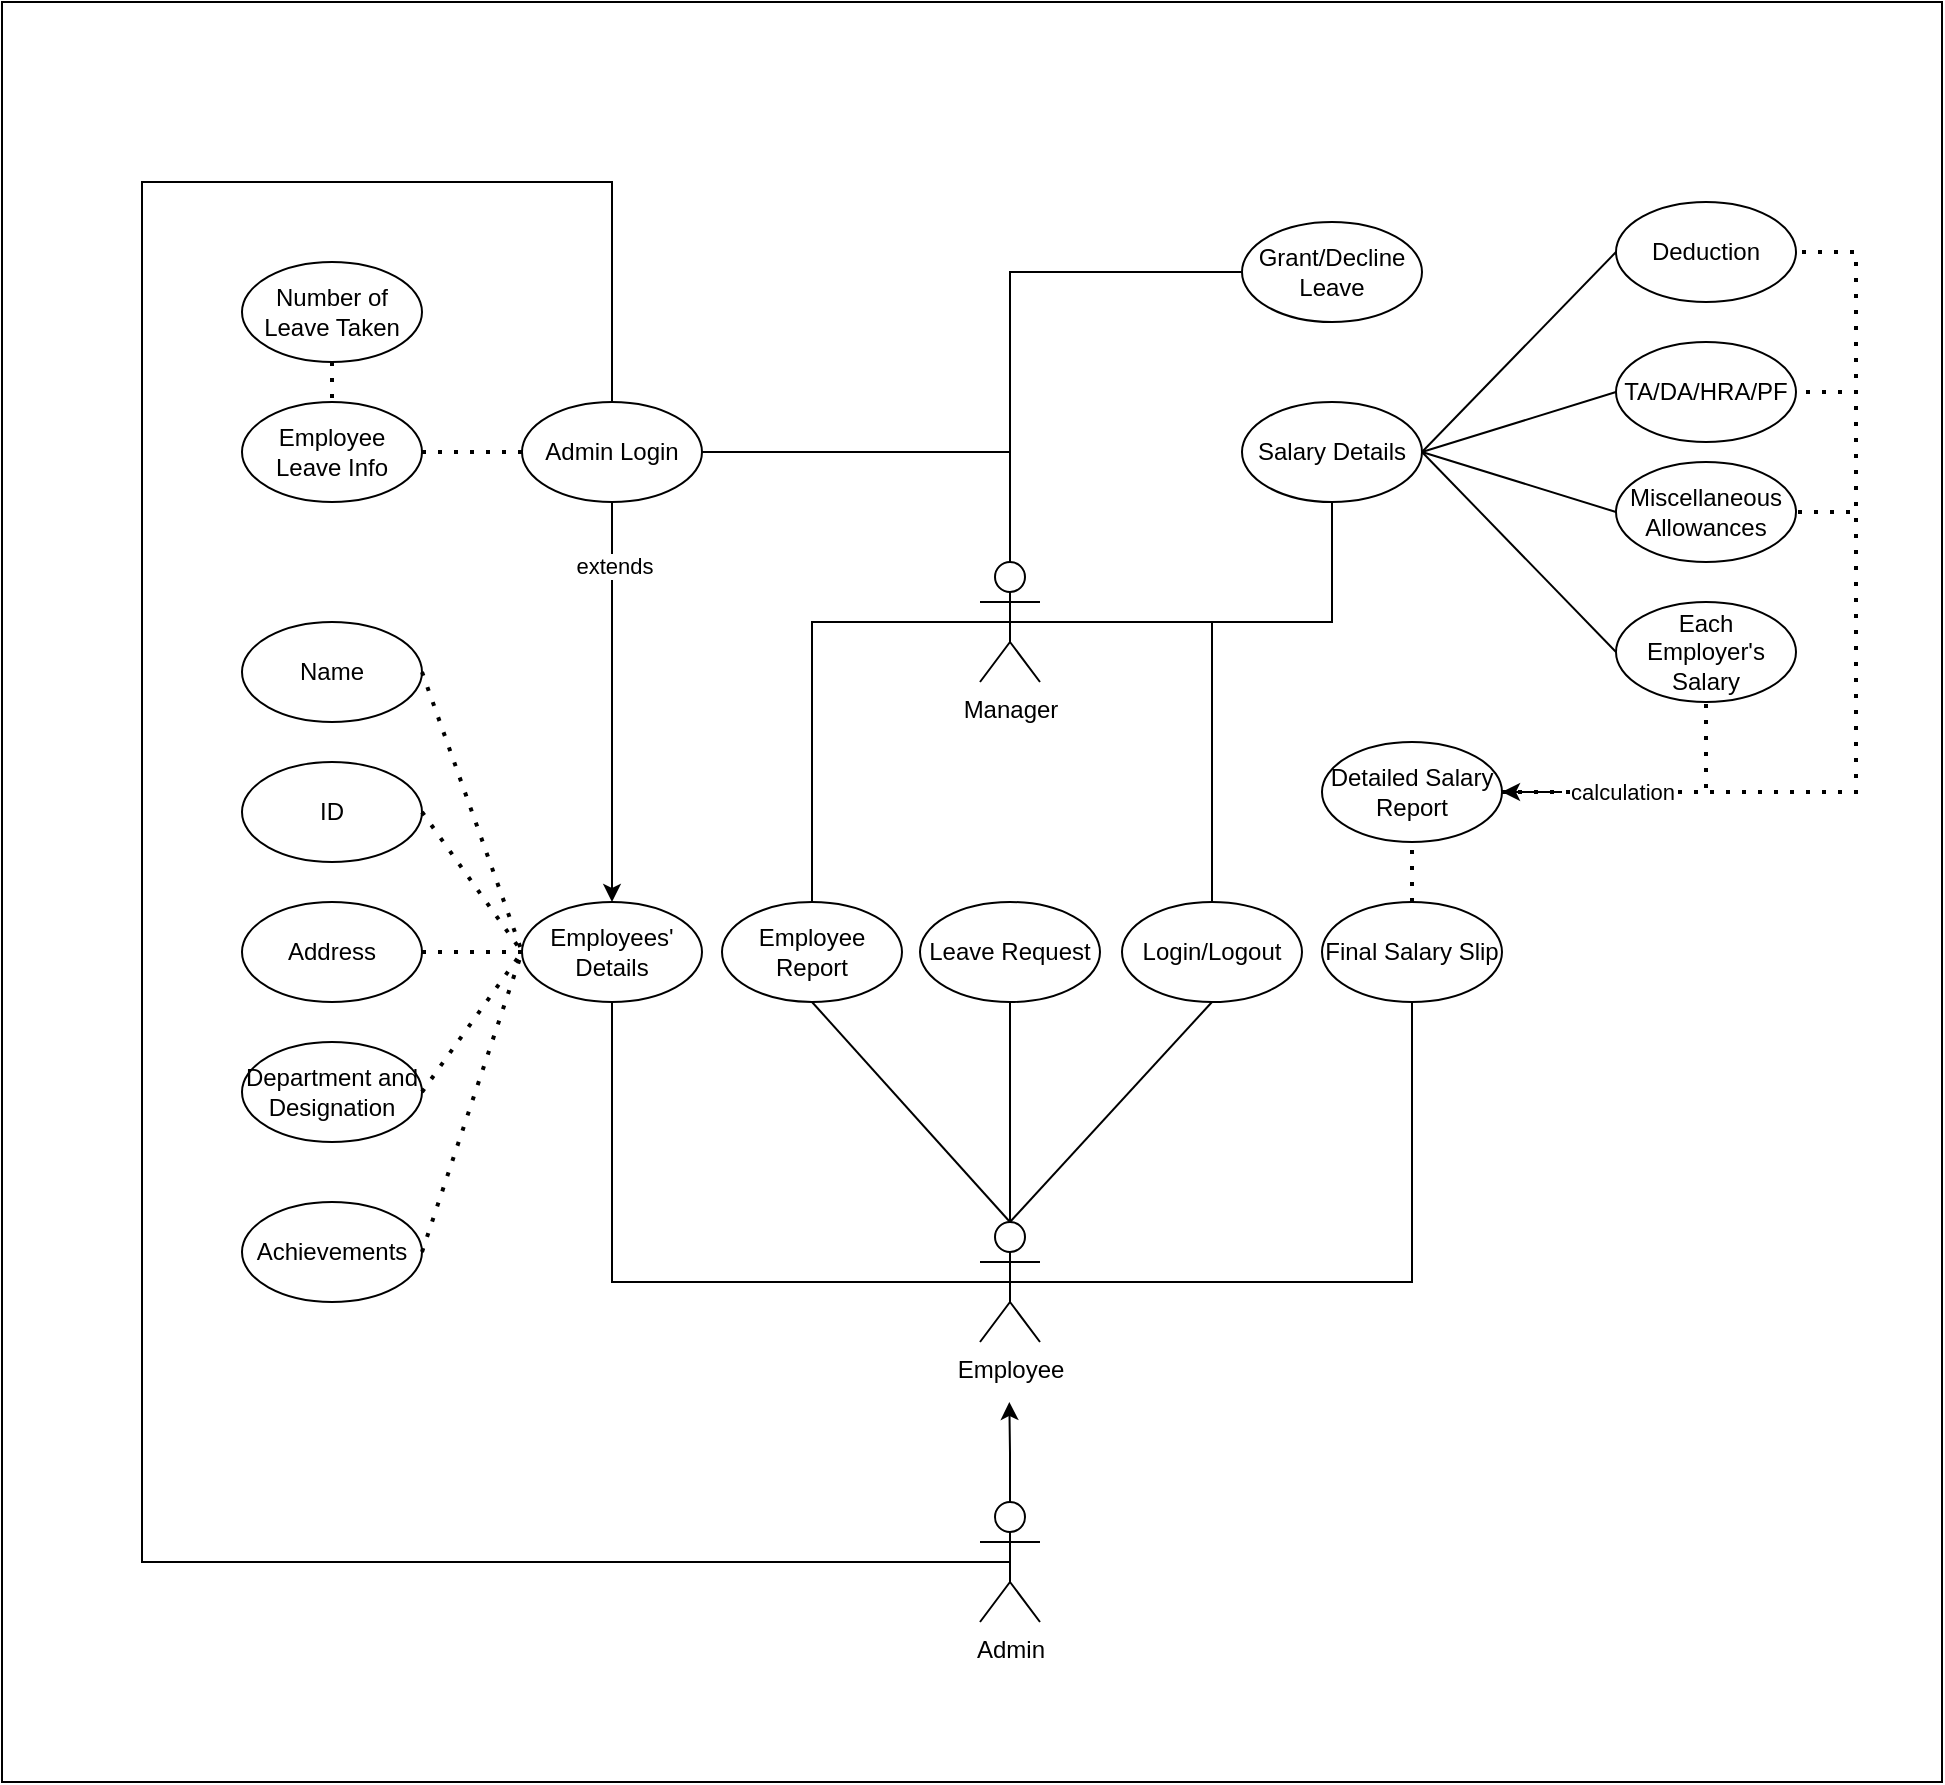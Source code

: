 <mxfile version="17.4.6" type="device" pages="8"><diagram id="c2Du3zhaKBKOKxDi8yzJ" name="6PayrollUseCase"><mxGraphModel dx="1198" dy="184" grid="1" gridSize="10" guides="1" tooltips="1" connect="1" arrows="1" fold="1" page="1" pageScale="1" pageWidth="827" pageHeight="1169" math="0" shadow="0"><root><mxCell id="0"/><mxCell id="1" parent="0"/><mxCell id="i2MfS3MONbh3Uo050D-J-1" value="" style="rounded=0;whiteSpace=wrap;html=1;" vertex="1" parent="1"><mxGeometry x="446" y="1707" width="970" height="890" as="geometry"/></mxCell><mxCell id="i2MfS3MONbh3Uo050D-J-2" value="Manager" style="shape=umlActor;verticalLabelPosition=bottom;verticalAlign=top;html=1;outlineConnect=0;" vertex="1" parent="1"><mxGeometry x="935" y="1987" width="30" height="60" as="geometry"/></mxCell><mxCell id="i2MfS3MONbh3Uo050D-J-3" value="Employee" style="shape=umlActor;verticalLabelPosition=bottom;verticalAlign=top;html=1;outlineConnect=0;" vertex="1" parent="1"><mxGeometry x="935" y="2317" width="30" height="60" as="geometry"/></mxCell><mxCell id="i2MfS3MONbh3Uo050D-J-4" value="Login/Logout" style="ellipse;whiteSpace=wrap;html=1;" vertex="1" parent="1"><mxGeometry x="1006" y="2157" width="90" height="50" as="geometry"/></mxCell><mxCell id="i2MfS3MONbh3Uo050D-J-5" value="Employees' Details" style="ellipse;whiteSpace=wrap;html=1;" vertex="1" parent="1"><mxGeometry x="706" y="2157" width="90" height="50" as="geometry"/></mxCell><mxCell id="i2MfS3MONbh3Uo050D-J-6" value="Name" style="ellipse;whiteSpace=wrap;html=1;" vertex="1" parent="1"><mxGeometry x="566" y="2017" width="90" height="50" as="geometry"/></mxCell><mxCell id="i2MfS3MONbh3Uo050D-J-7" value="ID" style="ellipse;whiteSpace=wrap;html=1;" vertex="1" parent="1"><mxGeometry x="566" y="2087" width="90" height="50" as="geometry"/></mxCell><mxCell id="i2MfS3MONbh3Uo050D-J-8" value="Address" style="ellipse;whiteSpace=wrap;html=1;" vertex="1" parent="1"><mxGeometry x="566" y="2157" width="90" height="50" as="geometry"/></mxCell><mxCell id="i2MfS3MONbh3Uo050D-J-9" value="Department and Designation" style="ellipse;whiteSpace=wrap;html=1;" vertex="1" parent="1"><mxGeometry x="566" y="2227" width="90" height="50" as="geometry"/></mxCell><mxCell id="i2MfS3MONbh3Uo050D-J-10" value="Achievements" style="ellipse;whiteSpace=wrap;html=1;" vertex="1" parent="1"><mxGeometry x="566" y="2307" width="90" height="50" as="geometry"/></mxCell><mxCell id="i2MfS3MONbh3Uo050D-J-11" style="edgeStyle=orthogonalEdgeStyle;rounded=0;orthogonalLoop=1;jettySize=auto;html=1;exitX=0.5;exitY=1;exitDx=0;exitDy=0;entryX=0.5;entryY=0;entryDx=0;entryDy=0;" edge="1" parent="1" source="i2MfS3MONbh3Uo050D-J-13" target="i2MfS3MONbh3Uo050D-J-5"><mxGeometry relative="1" as="geometry"/></mxCell><mxCell id="i2MfS3MONbh3Uo050D-J-12" value="extends" style="edgeLabel;html=1;align=center;verticalAlign=middle;resizable=0;points=[];" vertex="1" connectable="0" parent="i2MfS3MONbh3Uo050D-J-11"><mxGeometry x="-0.68" y="1" relative="1" as="geometry"><mxPoint as="offset"/></mxGeometry></mxCell><mxCell id="i2MfS3MONbh3Uo050D-J-13" value="Admin Login" style="ellipse;whiteSpace=wrap;html=1;" vertex="1" parent="1"><mxGeometry x="706" y="1907" width="90" height="50" as="geometry"/></mxCell><mxCell id="i2MfS3MONbh3Uo050D-J-14" value="" style="endArrow=none;dashed=1;html=1;dashPattern=1 3;strokeWidth=2;rounded=0;entryX=0;entryY=0.5;entryDx=0;entryDy=0;exitX=1;exitY=0.5;exitDx=0;exitDy=0;" edge="1" parent="1" source="i2MfS3MONbh3Uo050D-J-6" target="i2MfS3MONbh3Uo050D-J-5"><mxGeometry width="50" height="50" relative="1" as="geometry"><mxPoint x="936" y="2267" as="sourcePoint"/><mxPoint x="986" y="2217" as="targetPoint"/></mxGeometry></mxCell><mxCell id="i2MfS3MONbh3Uo050D-J-15" value="" style="endArrow=none;dashed=1;html=1;dashPattern=1 3;strokeWidth=2;rounded=0;entryX=0;entryY=0.5;entryDx=0;entryDy=0;exitX=1;exitY=0.5;exitDx=0;exitDy=0;" edge="1" parent="1" source="i2MfS3MONbh3Uo050D-J-7" target="i2MfS3MONbh3Uo050D-J-5"><mxGeometry width="50" height="50" relative="1" as="geometry"><mxPoint x="936" y="2267" as="sourcePoint"/><mxPoint x="986" y="2217" as="targetPoint"/></mxGeometry></mxCell><mxCell id="i2MfS3MONbh3Uo050D-J-16" value="" style="endArrow=none;dashed=1;html=1;dashPattern=1 3;strokeWidth=2;rounded=0;entryX=0;entryY=0.5;entryDx=0;entryDy=0;exitX=1;exitY=0.5;exitDx=0;exitDy=0;" edge="1" parent="1" source="i2MfS3MONbh3Uo050D-J-8" target="i2MfS3MONbh3Uo050D-J-5"><mxGeometry width="50" height="50" relative="1" as="geometry"><mxPoint x="936" y="2267" as="sourcePoint"/><mxPoint x="986" y="2217" as="targetPoint"/></mxGeometry></mxCell><mxCell id="i2MfS3MONbh3Uo050D-J-17" value="" style="endArrow=none;dashed=1;html=1;dashPattern=1 3;strokeWidth=2;rounded=0;entryX=0;entryY=0.5;entryDx=0;entryDy=0;exitX=1;exitY=0.5;exitDx=0;exitDy=0;" edge="1" parent="1" source="i2MfS3MONbh3Uo050D-J-9" target="i2MfS3MONbh3Uo050D-J-5"><mxGeometry width="50" height="50" relative="1" as="geometry"><mxPoint x="936" y="2267" as="sourcePoint"/><mxPoint x="986" y="2217" as="targetPoint"/></mxGeometry></mxCell><mxCell id="i2MfS3MONbh3Uo050D-J-18" value="" style="endArrow=none;dashed=1;html=1;dashPattern=1 3;strokeWidth=2;rounded=0;entryX=0;entryY=0.5;entryDx=0;entryDy=0;exitX=1;exitY=0.5;exitDx=0;exitDy=0;" edge="1" parent="1" source="i2MfS3MONbh3Uo050D-J-10" target="i2MfS3MONbh3Uo050D-J-5"><mxGeometry width="50" height="50" relative="1" as="geometry"><mxPoint x="936" y="2267" as="sourcePoint"/><mxPoint x="986" y="2217" as="targetPoint"/></mxGeometry></mxCell><mxCell id="i2MfS3MONbh3Uo050D-J-19" value="" style="endArrow=none;html=1;rounded=0;entryX=0.5;entryY=0.5;entryDx=0;entryDy=0;entryPerimeter=0;exitX=0.5;exitY=1;exitDx=0;exitDy=0;" edge="1" parent="1" source="i2MfS3MONbh3Uo050D-J-5" target="i2MfS3MONbh3Uo050D-J-3"><mxGeometry width="50" height="50" relative="1" as="geometry"><mxPoint x="936" y="2267" as="sourcePoint"/><mxPoint x="986" y="2217" as="targetPoint"/><Array as="points"><mxPoint x="751" y="2347"/></Array></mxGeometry></mxCell><mxCell id="i2MfS3MONbh3Uo050D-J-20" value="Employee Leave Info" style="ellipse;whiteSpace=wrap;html=1;" vertex="1" parent="1"><mxGeometry x="566" y="1907" width="90" height="50" as="geometry"/></mxCell><mxCell id="i2MfS3MONbh3Uo050D-J-21" value="" style="endArrow=none;dashed=1;html=1;dashPattern=1 3;strokeWidth=2;rounded=0;entryX=0;entryY=0.5;entryDx=0;entryDy=0;exitX=1;exitY=0.5;exitDx=0;exitDy=0;" edge="1" parent="1" source="i2MfS3MONbh3Uo050D-J-20" target="i2MfS3MONbh3Uo050D-J-13"><mxGeometry width="50" height="50" relative="1" as="geometry"><mxPoint x="936" y="2267" as="sourcePoint"/><mxPoint x="986" y="2217" as="targetPoint"/></mxGeometry></mxCell><mxCell id="i2MfS3MONbh3Uo050D-J-22" value="Employee Report" style="ellipse;whiteSpace=wrap;html=1;" vertex="1" parent="1"><mxGeometry x="806" y="2157" width="90" height="50" as="geometry"/></mxCell><mxCell id="i2MfS3MONbh3Uo050D-J-23" value="Salary Details" style="ellipse;whiteSpace=wrap;html=1;" vertex="1" parent="1"><mxGeometry x="1066" y="1907" width="90" height="50" as="geometry"/></mxCell><mxCell id="i2MfS3MONbh3Uo050D-J-24" value="Each Employer's Salary" style="ellipse;whiteSpace=wrap;html=1;" vertex="1" parent="1"><mxGeometry x="1253" y="2007" width="90" height="50" as="geometry"/></mxCell><mxCell id="i2MfS3MONbh3Uo050D-J-25" value="Final Salary Slip" style="ellipse;whiteSpace=wrap;html=1;" vertex="1" parent="1"><mxGeometry x="1106" y="2157" width="90" height="50" as="geometry"/></mxCell><mxCell id="i2MfS3MONbh3Uo050D-J-26" value="Deduction" style="ellipse;whiteSpace=wrap;html=1;" vertex="1" parent="1"><mxGeometry x="1253" y="1807" width="90" height="50" as="geometry"/></mxCell><mxCell id="i2MfS3MONbh3Uo050D-J-27" value="TA/DA/HRA/PF" style="ellipse;whiteSpace=wrap;html=1;" vertex="1" parent="1"><mxGeometry x="1253" y="1877" width="90" height="50" as="geometry"/></mxCell><mxCell id="i2MfS3MONbh3Uo050D-J-28" value="Miscellaneous Allowances" style="ellipse;whiteSpace=wrap;html=1;" vertex="1" parent="1"><mxGeometry x="1253" y="1937" width="90" height="50" as="geometry"/></mxCell><mxCell id="i2MfS3MONbh3Uo050D-J-29" value="" style="endArrow=none;html=1;rounded=0;exitX=0.5;exitY=0.5;exitDx=0;exitDy=0;exitPerimeter=0;entryX=0.5;entryY=1;entryDx=0;entryDy=0;" edge="1" parent="1" source="i2MfS3MONbh3Uo050D-J-2" target="i2MfS3MONbh3Uo050D-J-23"><mxGeometry width="50" height="50" relative="1" as="geometry"><mxPoint x="1040" y="2042" as="sourcePoint"/><mxPoint x="1090" y="1992" as="targetPoint"/><Array as="points"><mxPoint x="1111" y="2017"/></Array></mxGeometry></mxCell><mxCell id="i2MfS3MONbh3Uo050D-J-30" value="" style="endArrow=none;html=1;rounded=0;entryX=1;entryY=0.5;entryDx=0;entryDy=0;exitX=0;exitY=0.5;exitDx=0;exitDy=0;" edge="1" parent="1" source="i2MfS3MONbh3Uo050D-J-26" target="i2MfS3MONbh3Uo050D-J-23"><mxGeometry width="50" height="50" relative="1" as="geometry"><mxPoint x="1050" y="2052" as="sourcePoint"/><mxPoint x="1100" y="2002" as="targetPoint"/></mxGeometry></mxCell><mxCell id="i2MfS3MONbh3Uo050D-J-31" value="" style="endArrow=none;html=1;rounded=0;entryX=1;entryY=0.5;entryDx=0;entryDy=0;exitX=0;exitY=0.5;exitDx=0;exitDy=0;" edge="1" parent="1" source="i2MfS3MONbh3Uo050D-J-27" target="i2MfS3MONbh3Uo050D-J-23"><mxGeometry width="50" height="50" relative="1" as="geometry"><mxPoint x="1060" y="2062" as="sourcePoint"/><mxPoint x="1110" y="2012" as="targetPoint"/></mxGeometry></mxCell><mxCell id="i2MfS3MONbh3Uo050D-J-32" value="" style="endArrow=none;html=1;rounded=0;entryX=1;entryY=0.5;entryDx=0;entryDy=0;exitX=0;exitY=0.5;exitDx=0;exitDy=0;" edge="1" parent="1" source="i2MfS3MONbh3Uo050D-J-28" target="i2MfS3MONbh3Uo050D-J-23"><mxGeometry width="50" height="50" relative="1" as="geometry"><mxPoint x="1070" y="2072" as="sourcePoint"/><mxPoint x="1120" y="2022" as="targetPoint"/></mxGeometry></mxCell><mxCell id="i2MfS3MONbh3Uo050D-J-33" value="" style="endArrow=none;html=1;rounded=0;entryX=1;entryY=0.5;entryDx=0;entryDy=0;exitX=0;exitY=0.5;exitDx=0;exitDy=0;" edge="1" parent="1" source="i2MfS3MONbh3Uo050D-J-24" target="i2MfS3MONbh3Uo050D-J-23"><mxGeometry width="50" height="50" relative="1" as="geometry"><mxPoint x="1080" y="2082" as="sourcePoint"/><mxPoint x="1130" y="2032" as="targetPoint"/></mxGeometry></mxCell><mxCell id="i2MfS3MONbh3Uo050D-J-34" value="" style="endArrow=none;html=1;rounded=0;exitX=0.5;exitY=0.5;exitDx=0;exitDy=0;exitPerimeter=0;entryX=0.5;entryY=1;entryDx=0;entryDy=0;" edge="1" parent="1" source="i2MfS3MONbh3Uo050D-J-3" target="i2MfS3MONbh3Uo050D-J-25"><mxGeometry width="50" height="50" relative="1" as="geometry"><mxPoint x="1046" y="2317" as="sourcePoint"/><mxPoint x="1096" y="2267" as="targetPoint"/><Array as="points"><mxPoint x="1151" y="2347"/></Array></mxGeometry></mxCell><mxCell id="i2MfS3MONbh3Uo050D-J-35" value="" style="endArrow=none;dashed=1;html=1;dashPattern=1 3;strokeWidth=2;rounded=0;entryX=0.5;entryY=1;entryDx=0;entryDy=0;exitX=1;exitY=0.5;exitDx=0;exitDy=0;" edge="1" parent="1" source="i2MfS3MONbh3Uo050D-J-46" target="i2MfS3MONbh3Uo050D-J-24"><mxGeometry width="50" height="50" relative="1" as="geometry"><mxPoint x="1233" y="2102" as="sourcePoint"/><mxPoint x="1193" y="2217" as="targetPoint"/><Array as="points"><mxPoint x="1298" y="2102"/></Array></mxGeometry></mxCell><mxCell id="i2MfS3MONbh3Uo050D-J-36" value="" style="endArrow=none;dashed=1;html=1;dashPattern=1 3;strokeWidth=2;rounded=0;entryX=1;entryY=0.5;entryDx=0;entryDy=0;exitX=1;exitY=0.5;exitDx=0;exitDy=0;" edge="1" parent="1" source="i2MfS3MONbh3Uo050D-J-46" target="i2MfS3MONbh3Uo050D-J-28"><mxGeometry width="50" height="50" relative="1" as="geometry"><mxPoint x="1233" y="2102" as="sourcePoint"/><mxPoint x="1273" y="2227" as="targetPoint"/><Array as="points"><mxPoint x="1373" y="2102"/><mxPoint x="1373" y="1962"/></Array></mxGeometry></mxCell><mxCell id="i2MfS3MONbh3Uo050D-J-37" value="" style="endArrow=none;dashed=1;html=1;dashPattern=1 3;strokeWidth=2;rounded=0;entryX=1;entryY=0.5;entryDx=0;entryDy=0;exitX=1;exitY=0.5;exitDx=0;exitDy=0;" edge="1" parent="1" source="i2MfS3MONbh3Uo050D-J-46" target="i2MfS3MONbh3Uo050D-J-27"><mxGeometry width="50" height="50" relative="1" as="geometry"><mxPoint x="1233" y="2102" as="sourcePoint"/><mxPoint x="1193" y="2217" as="targetPoint"/><Array as="points"><mxPoint x="1373" y="2102"/><mxPoint x="1373" y="1902"/></Array></mxGeometry></mxCell><mxCell id="i2MfS3MONbh3Uo050D-J-38" value="" style="endArrow=none;dashed=1;html=1;dashPattern=1 3;strokeWidth=2;rounded=0;entryX=1;entryY=0.5;entryDx=0;entryDy=0;exitX=1;exitY=0.5;exitDx=0;exitDy=0;" edge="1" parent="1" source="i2MfS3MONbh3Uo050D-J-46" target="i2MfS3MONbh3Uo050D-J-26"><mxGeometry width="50" height="50" relative="1" as="geometry"><mxPoint x="1233" y="2102" as="sourcePoint"/><mxPoint x="1193" y="2217" as="targetPoint"/><Array as="points"><mxPoint x="1373" y="2102"/><mxPoint x="1373" y="1832"/></Array></mxGeometry></mxCell><mxCell id="i2MfS3MONbh3Uo050D-J-39" value="calculation" style="edgeLabel;html=1;align=center;verticalAlign=middle;resizable=0;points=[];" vertex="1" connectable="0" parent="i2MfS3MONbh3Uo050D-J-38"><mxGeometry x="-0.836" y="2" relative="1" as="geometry"><mxPoint x="21" y="2" as="offset"/></mxGeometry></mxCell><mxCell id="i2MfS3MONbh3Uo050D-J-40" value="" style="endArrow=none;html=1;rounded=0;exitX=0.5;exitY=0;exitDx=0;exitDy=0;" edge="1" parent="1" source="i2MfS3MONbh3Uo050D-J-4"><mxGeometry width="50" height="50" relative="1" as="geometry"><mxPoint x="966" y="2267" as="sourcePoint"/><mxPoint x="950" y="2017" as="targetPoint"/><Array as="points"><mxPoint x="1051" y="2017"/></Array></mxGeometry></mxCell><mxCell id="i2MfS3MONbh3Uo050D-J-41" value="" style="endArrow=none;html=1;rounded=0;entryX=0.5;entryY=0.5;entryDx=0;entryDy=0;entryPerimeter=0;exitX=0.5;exitY=0;exitDx=0;exitDy=0;" edge="1" parent="1" source="i2MfS3MONbh3Uo050D-J-22" target="i2MfS3MONbh3Uo050D-J-2"><mxGeometry width="50" height="50" relative="1" as="geometry"><mxPoint x="826" y="2097" as="sourcePoint"/><mxPoint x="916" y="2047" as="targetPoint"/><Array as="points"><mxPoint x="851" y="2017"/></Array></mxGeometry></mxCell><mxCell id="i2MfS3MONbh3Uo050D-J-42" value="" style="endArrow=none;html=1;rounded=0;exitX=0.5;exitY=0;exitDx=0;exitDy=0;exitPerimeter=0;entryX=0.5;entryY=1;entryDx=0;entryDy=0;" edge="1" parent="1" source="i2MfS3MONbh3Uo050D-J-3" target="i2MfS3MONbh3Uo050D-J-22"><mxGeometry width="50" height="50" relative="1" as="geometry"><mxPoint x="966" y="2267" as="sourcePoint"/><mxPoint x="1016" y="2217" as="targetPoint"/></mxGeometry></mxCell><mxCell id="i2MfS3MONbh3Uo050D-J-43" value="" style="endArrow=none;html=1;rounded=0;exitX=0.5;exitY=0;exitDx=0;exitDy=0;exitPerimeter=0;entryX=0.5;entryY=1;entryDx=0;entryDy=0;" edge="1" parent="1" source="i2MfS3MONbh3Uo050D-J-3" target="i2MfS3MONbh3Uo050D-J-4"><mxGeometry width="50" height="50" relative="1" as="geometry"><mxPoint x="966" y="2267" as="sourcePoint"/><mxPoint x="1016" y="2217" as="targetPoint"/></mxGeometry></mxCell><mxCell id="i2MfS3MONbh3Uo050D-J-44" value="Leave Request" style="ellipse;whiteSpace=wrap;html=1;" vertex="1" parent="1"><mxGeometry x="905" y="2157" width="90" height="50" as="geometry"/></mxCell><mxCell id="i2MfS3MONbh3Uo050D-J-45" value="" style="endArrow=none;html=1;rounded=0;exitX=0.5;exitY=1;exitDx=0;exitDy=0;entryX=0.5;entryY=0;entryDx=0;entryDy=0;entryPerimeter=0;" edge="1" parent="1" source="i2MfS3MONbh3Uo050D-J-44" target="i2MfS3MONbh3Uo050D-J-3"><mxGeometry width="50" height="50" relative="1" as="geometry"><mxPoint x="950" y="2197" as="sourcePoint"/><mxPoint x="950" y="2267" as="targetPoint"/></mxGeometry></mxCell><mxCell id="i2MfS3MONbh3Uo050D-J-46" value="Detailed Salary Report" style="ellipse;whiteSpace=wrap;html=1;" vertex="1" parent="1"><mxGeometry x="1106" y="2077" width="90" height="50" as="geometry"/></mxCell><mxCell id="i2MfS3MONbh3Uo050D-J-47" value="" style="endArrow=none;dashed=1;html=1;dashPattern=1 3;strokeWidth=2;rounded=0;entryX=0.5;entryY=1;entryDx=0;entryDy=0;exitX=0.5;exitY=0;exitDx=0;exitDy=0;" edge="1" parent="1" source="i2MfS3MONbh3Uo050D-J-25" target="i2MfS3MONbh3Uo050D-J-46"><mxGeometry width="50" height="50" relative="1" as="geometry"><mxPoint x="946" y="2207" as="sourcePoint"/><mxPoint x="996" y="2157" as="targetPoint"/></mxGeometry></mxCell><mxCell id="i2MfS3MONbh3Uo050D-J-48" value="Number of Leave Taken" style="ellipse;whiteSpace=wrap;html=1;" vertex="1" parent="1"><mxGeometry x="566" y="1837" width="90" height="50" as="geometry"/></mxCell><mxCell id="i2MfS3MONbh3Uo050D-J-49" value="" style="endArrow=none;dashed=1;html=1;dashPattern=1 3;strokeWidth=2;rounded=0;entryX=0.5;entryY=0;entryDx=0;entryDy=0;exitX=0.5;exitY=1;exitDx=0;exitDy=0;" edge="1" parent="1" source="i2MfS3MONbh3Uo050D-J-48" target="i2MfS3MONbh3Uo050D-J-20"><mxGeometry width="50" height="50" relative="1" as="geometry"><mxPoint x="946" y="2157" as="sourcePoint"/><mxPoint x="996" y="2107" as="targetPoint"/></mxGeometry></mxCell><mxCell id="i2MfS3MONbh3Uo050D-J-50" value="Grant/Decline Leave" style="ellipse;whiteSpace=wrap;html=1;" vertex="1" parent="1"><mxGeometry x="1066" y="1817" width="90" height="50" as="geometry"/></mxCell><mxCell id="i2MfS3MONbh3Uo050D-J-51" value="" style="endArrow=none;html=1;rounded=0;entryX=0.5;entryY=0;entryDx=0;entryDy=0;entryPerimeter=0;exitX=0;exitY=0.5;exitDx=0;exitDy=0;" edge="1" parent="1" source="i2MfS3MONbh3Uo050D-J-50" target="i2MfS3MONbh3Uo050D-J-2"><mxGeometry width="50" height="50" relative="1" as="geometry"><mxPoint x="946" y="2147" as="sourcePoint"/><mxPoint x="996" y="2097" as="targetPoint"/><Array as="points"><mxPoint x="950" y="1842"/></Array></mxGeometry></mxCell><mxCell id="i2MfS3MONbh3Uo050D-J-52" value="" style="endArrow=none;html=1;rounded=0;entryX=0.5;entryY=0;entryDx=0;entryDy=0;entryPerimeter=0;exitX=1;exitY=0.5;exitDx=0;exitDy=0;" edge="1" parent="1" source="i2MfS3MONbh3Uo050D-J-13" target="i2MfS3MONbh3Uo050D-J-2"><mxGeometry width="50" height="50" relative="1" as="geometry"><mxPoint x="866" y="2137" as="sourcePoint"/><mxPoint x="916" y="2087" as="targetPoint"/><Array as="points"><mxPoint x="950" y="1932"/></Array></mxGeometry></mxCell><mxCell id="i2MfS3MONbh3Uo050D-J-53" style="edgeStyle=orthogonalEdgeStyle;rounded=0;orthogonalLoop=1;jettySize=auto;html=1;exitX=0.5;exitY=0;exitDx=0;exitDy=0;exitPerimeter=0;" edge="1" parent="1" source="i2MfS3MONbh3Uo050D-J-54"><mxGeometry relative="1" as="geometry"><mxPoint x="949.667" y="2407" as="targetPoint"/></mxGeometry></mxCell><mxCell id="i2MfS3MONbh3Uo050D-J-54" value="Admin" style="shape=umlActor;verticalLabelPosition=bottom;verticalAlign=top;html=1;outlineConnect=0;" vertex="1" parent="1"><mxGeometry x="935" y="2457" width="30" height="60" as="geometry"/></mxCell><mxCell id="i2MfS3MONbh3Uo050D-J-55" value="" style="endArrow=none;html=1;rounded=0;entryX=0.5;entryY=0.5;entryDx=0;entryDy=0;entryPerimeter=0;exitX=0.5;exitY=0;exitDx=0;exitDy=0;" edge="1" parent="1" source="i2MfS3MONbh3Uo050D-J-13" target="i2MfS3MONbh3Uo050D-J-54"><mxGeometry width="50" height="50" relative="1" as="geometry"><mxPoint x="816" y="2067" as="sourcePoint"/><mxPoint x="766" y="2257" as="targetPoint"/><Array as="points"><mxPoint x="751" y="1797"/><mxPoint x="516" y="1797"/><mxPoint x="516" y="2487"/></Array></mxGeometry></mxCell><mxCell id="i2MfS3MONbh3Uo050D-J-56" value="" style="endArrow=classic;html=1;rounded=0;entryX=1;entryY=0.5;entryDx=0;entryDy=0;" edge="1" parent="1" target="i2MfS3MONbh3Uo050D-J-46"><mxGeometry width="50" height="50" relative="1" as="geometry"><mxPoint x="1226" y="2102" as="sourcePoint"/><mxPoint x="1156" y="2027" as="targetPoint"/></mxGeometry></mxCell></root></mxGraphModel></diagram><diagram name="6PayrollClass" id="iCzh2hkkcjMdnQJXyZ64"><mxGraphModel dx="1509" dy="744" grid="1" gridSize="10" guides="1" tooltips="1" connect="1" arrows="1" fold="1" page="1" pageScale="1" pageWidth="850" pageHeight="1100" math="0" shadow="0"><root><mxCell id="0"/><mxCell id="1" parent="0"/><mxCell id="QOM9E15pPg9nBn2IuFKa-21" value="" style="rounded=0;whiteSpace=wrap;html=1;" parent="1" vertex="1"><mxGeometry x="-60" y="95" width="990" height="910" as="geometry"/></mxCell><mxCell id="Hj3MnGr5iFVOiBd2qHR_-1" value="Employee" style="swimlane;fontStyle=0;childLayout=stackLayout;horizontal=1;startSize=30;horizontalStack=0;resizeParent=1;resizeParentMax=0;resizeLast=0;collapsible=1;marginBottom=0;" parent="1" vertex="1"><mxGeometry x="340" y="145" width="200" height="250" as="geometry"><mxRectangle x="482" y="20" width="60" height="30" as="alternateBounds"/></mxGeometry></mxCell><mxCell id="Hj3MnGr5iFVOiBd2qHR_-2" value="+int employee_id&#10;+string employee_name&#10;+string address&#10;+string phone&#10;+string email&#10;+int age&#10;+string department&#10;+string designation&#10;+string achievement_details&#10;+int leave_taken&#10;+int leave_remaining&#10;#int salary&#10;&#10;&#10;&#10;&#10;&#10;" style="text;strokeColor=none;fillColor=none;align=left;verticalAlign=middle;spacingLeft=4;spacingRight=4;overflow=hidden;points=[[0,0.5],[1,0.5]];portConstraint=eastwest;rotatable=0;" parent="Hj3MnGr5iFVOiBd2qHR_-1" vertex="1"><mxGeometry y="30" width="200" height="180" as="geometry"/></mxCell><mxCell id="Hj3MnGr5iFVOiBd2qHR_-3" value="+employee_report ()&#10;+request_leave ()&#10;" style="text;strokeColor=default;fillColor=none;align=left;verticalAlign=middle;spacingLeft=4;spacingRight=4;overflow=hidden;points=[[0,0.5],[1,0.5]];portConstraint=eastwest;rotatable=0;" parent="Hj3MnGr5iFVOiBd2qHR_-1" vertex="1"><mxGeometry y="210" width="200" height="40" as="geometry"/></mxCell><mxCell id="A_cfIYTHMEjcerGwJ79h-1" value="Salary" style="swimlane;fontStyle=0;childLayout=stackLayout;horizontal=1;startSize=30;horizontalStack=0;resizeParent=1;resizeParentMax=0;resizeLast=0;collapsible=1;marginBottom=0;" parent="1" vertex="1"><mxGeometry x="340" y="735" width="200" height="160" as="geometry"><mxRectangle x="482" y="20" width="60" height="30" as="alternateBounds"/></mxGeometry></mxCell><mxCell id="A_cfIYTHMEjcerGwJ79h-2" value="+int id&#10;+string labourhours&#10;+ string overtime&#10;+float total&#10;+string details" style="text;strokeColor=none;fillColor=none;align=left;verticalAlign=middle;spacingLeft=4;spacingRight=4;overflow=hidden;points=[[0,0.5],[1,0.5]];portConstraint=eastwest;rotatable=0;" parent="A_cfIYTHMEjcerGwJ79h-1" vertex="1"><mxGeometry y="30" width="200" height="90" as="geometry"/></mxCell><mxCell id="A_cfIYTHMEjcerGwJ79h-3" value="+calculateSalary ()&#10;+updateSalary ()" style="text;strokeColor=default;fillColor=none;align=left;verticalAlign=middle;spacingLeft=4;spacingRight=4;overflow=hidden;points=[[0,0.5],[1,0.5]];portConstraint=eastwest;rotatable=0;" parent="A_cfIYTHMEjcerGwJ79h-1" vertex="1"><mxGeometry y="120" width="200" height="40" as="geometry"/></mxCell><mxCell id="A_cfIYTHMEjcerGwJ79h-4" value="LeaveTaken" style="swimlane;fontStyle=0;childLayout=stackLayout;horizontal=1;startSize=30;horizontalStack=0;resizeParent=1;resizeParentMax=0;resizeLast=0;collapsible=1;marginBottom=0;" parent="1" vertex="1"><mxGeometry x="680" y="755" width="200" height="120" as="geometry"><mxRectangle x="482" y="20" width="60" height="30" as="alternateBounds"/></mxGeometry></mxCell><mxCell id="A_cfIYTHMEjcerGwJ79h-5" value="+int id&#10;+string reason&#10;+string date" style="text;strokeColor=none;fillColor=none;align=left;verticalAlign=middle;spacingLeft=4;spacingRight=4;overflow=hidden;points=[[0,0.5],[1,0.5]];portConstraint=eastwest;rotatable=0;" parent="A_cfIYTHMEjcerGwJ79h-4" vertex="1"><mxGeometry y="30" width="200" height="50" as="geometry"/></mxCell><mxCell id="A_cfIYTHMEjcerGwJ79h-6" value="+request ()&#10;+updateSalary ()" style="text;strokeColor=default;fillColor=none;align=left;verticalAlign=middle;spacingLeft=4;spacingRight=4;overflow=hidden;points=[[0,0.5],[1,0.5]];portConstraint=eastwest;rotatable=0;" parent="A_cfIYTHMEjcerGwJ79h-4" vertex="1"><mxGeometry y="80" width="200" height="40" as="geometry"/></mxCell><mxCell id="A_cfIYTHMEjcerGwJ79h-7" value="Deductions" style="swimlane;fontStyle=0;childLayout=stackLayout;horizontal=1;startSize=30;horizontalStack=0;resizeParent=1;resizeParentMax=0;resizeLast=0;collapsible=1;marginBottom=0;" parent="1" vertex="1"><mxGeometry x="-10" y="750" width="200" height="130" as="geometry"><mxRectangle x="482" y="20" width="60" height="30" as="alternateBounds"/></mxGeometry></mxCell><mxCell id="A_cfIYTHMEjcerGwJ79h-8" value="+int id&#10;+string description&#10;+string date&#10;+float amount" style="text;strokeColor=none;fillColor=none;align=left;verticalAlign=middle;spacingLeft=4;spacingRight=4;overflow=hidden;points=[[0,0.5],[1,0.5]];portConstraint=eastwest;rotatable=0;" parent="A_cfIYTHMEjcerGwJ79h-7" vertex="1"><mxGeometry y="30" width="200" height="70" as="geometry"/></mxCell><mxCell id="A_cfIYTHMEjcerGwJ79h-9" value="+updateSalary ()" style="text;strokeColor=default;fillColor=none;align=left;verticalAlign=middle;spacingLeft=4;spacingRight=4;overflow=hidden;points=[[0,0.5],[1,0.5]];portConstraint=eastwest;rotatable=0;" parent="A_cfIYTHMEjcerGwJ79h-7" vertex="1"><mxGeometry y="100" width="200" height="30" as="geometry"/></mxCell><mxCell id="QOM9E15pPg9nBn2IuFKa-1" value="Manager" style="swimlane;fontStyle=0;childLayout=stackLayout;horizontal=1;startSize=30;horizontalStack=0;resizeParent=1;resizeParentMax=0;resizeLast=0;collapsible=1;marginBottom=0;" parent="1" vertex="1"><mxGeometry x="340" y="515" width="200" height="110" as="geometry"><mxRectangle x="482" y="20" width="60" height="30" as="alternateBounds"/></mxGeometry></mxCell><mxCell id="QOM9E15pPg9nBn2IuFKa-2" value="+int manager_id&#10;+string manager_name&#10;&#10;&#10;&#10;&#10;" style="text;strokeColor=none;fillColor=none;align=left;verticalAlign=middle;spacingLeft=4;spacingRight=4;overflow=hidden;points=[[0,0.5],[1,0.5]];portConstraint=eastwest;rotatable=0;" parent="QOM9E15pPg9nBn2IuFKa-1" vertex="1"><mxGeometry y="30" width="200" height="40" as="geometry"/></mxCell><mxCell id="QOM9E15pPg9nBn2IuFKa-3" value="+employee_report ()&#10;+updateSalary ()&#10;" style="text;strokeColor=default;fillColor=none;align=left;verticalAlign=middle;spacingLeft=4;spacingRight=4;overflow=hidden;points=[[0,0.5],[1,0.5]];portConstraint=eastwest;rotatable=0;" parent="QOM9E15pPg9nBn2IuFKa-1" vertex="1"><mxGeometry y="70" width="200" height="40" as="geometry"/></mxCell><mxCell id="QOM9E15pPg9nBn2IuFKa-7" style="edgeStyle=orthogonalEdgeStyle;rounded=0;orthogonalLoop=1;jettySize=auto;html=1;exitX=0;exitY=0.5;exitDx=0;exitDy=0;entryX=0;entryY=0.5;entryDx=0;entryDy=0;" parent="1" source="Hj3MnGr5iFVOiBd2qHR_-2" target="QOM9E15pPg9nBn2IuFKa-2" edge="1"><mxGeometry relative="1" as="geometry"/></mxCell><mxCell id="QOM9E15pPg9nBn2IuFKa-17" value="works for" style="edgeLabel;html=1;align=center;verticalAlign=middle;resizable=0;points=[];" parent="QOM9E15pPg9nBn2IuFKa-7" vertex="1" connectable="0"><mxGeometry x="0.251" y="-5" relative="1" as="geometry"><mxPoint y="1" as="offset"/></mxGeometry></mxCell><mxCell id="QOM9E15pPg9nBn2IuFKa-8" style="edgeStyle=orthogonalEdgeStyle;rounded=0;orthogonalLoop=1;jettySize=auto;html=1;exitX=0.5;exitY=0;exitDx=0;exitDy=0;entryX=1;entryY=0.5;entryDx=0;entryDy=0;" parent="1" source="QOM9E15pPg9nBn2IuFKa-1" target="Hj3MnGr5iFVOiBd2qHR_-3" edge="1"><mxGeometry relative="1" as="geometry"/></mxCell><mxCell id="QOM9E15pPg9nBn2IuFKa-15" value="pays" style="edgeLabel;html=1;align=center;verticalAlign=middle;resizable=0;points=[];" parent="QOM9E15pPg9nBn2IuFKa-8" vertex="1" connectable="0"><mxGeometry x="-0.293" y="-3" relative="1" as="geometry"><mxPoint x="21" as="offset"/></mxGeometry></mxCell><mxCell id="QOM9E15pPg9nBn2IuFKa-9" style="edgeStyle=orthogonalEdgeStyle;rounded=0;orthogonalLoop=1;jettySize=auto;html=1;exitX=0;exitY=0.5;exitDx=0;exitDy=0;entryX=0.5;entryY=0;entryDx=0;entryDy=0;" parent="1" source="QOM9E15pPg9nBn2IuFKa-3" target="A_cfIYTHMEjcerGwJ79h-7" edge="1"><mxGeometry relative="1" as="geometry"/></mxCell><mxCell id="QOM9E15pPg9nBn2IuFKa-18" value="calculates" style="edgeLabel;html=1;align=center;verticalAlign=middle;resizable=0;points=[];" parent="QOM9E15pPg9nBn2IuFKa-9" vertex="1" connectable="0"><mxGeometry x="-0.164" y="-1" relative="1" as="geometry"><mxPoint as="offset"/></mxGeometry></mxCell><mxCell id="QOM9E15pPg9nBn2IuFKa-12" style="edgeStyle=orthogonalEdgeStyle;rounded=0;orthogonalLoop=1;jettySize=auto;html=1;exitX=1;exitY=0.5;exitDx=0;exitDy=0;entryX=0.5;entryY=0;entryDx=0;entryDy=0;" parent="1" source="Hj3MnGr5iFVOiBd2qHR_-2" target="A_cfIYTHMEjcerGwJ79h-4" edge="1"><mxGeometry relative="1" as="geometry"/></mxCell><mxCell id="QOM9E15pPg9nBn2IuFKa-13" value="requests" style="edgeLabel;html=1;align=center;verticalAlign=middle;resizable=0;points=[];" parent="QOM9E15pPg9nBn2IuFKa-12" vertex="1" connectable="0"><mxGeometry x="-0.575" y="1" relative="1" as="geometry"><mxPoint as="offset"/></mxGeometry></mxCell><mxCell id="QOM9E15pPg9nBn2IuFKa-19" style="edgeStyle=orthogonalEdgeStyle;rounded=0;orthogonalLoop=1;jettySize=auto;html=1;exitX=1;exitY=0.5;exitDx=0;exitDy=0;entryX=0.5;entryY=0;entryDx=0;entryDy=0;" parent="1" source="QOM9E15pPg9nBn2IuFKa-3" target="A_cfIYTHMEjcerGwJ79h-1" edge="1"><mxGeometry relative="1" as="geometry"/></mxCell><mxCell id="QOM9E15pPg9nBn2IuFKa-20" value="calculates" style="edgeLabel;html=1;align=center;verticalAlign=middle;resizable=0;points=[];" parent="QOM9E15pPg9nBn2IuFKa-19" vertex="1" connectable="0"><mxGeometry x="0.394" y="-2" relative="1" as="geometry"><mxPoint x="23" as="offset"/></mxGeometry></mxCell></root></mxGraphModel></diagram><diagram name="6PayrollCollaboration" id="SfoiUNP6yYEp8ad4E6hr"><mxGraphModel dx="659" dy="744" grid="1" gridSize="10" guides="1" tooltips="1" connect="1" arrows="1" fold="1" page="1" pageScale="1" pageWidth="827" pageHeight="1169" math="0" shadow="0"><root><mxCell id="0"/><mxCell id="1" parent="0"/><mxCell id="GtBWvKvW8q8CEcrQm6Bu-1" value="" style="rounded=0;whiteSpace=wrap;html=1;fontSize=8;" parent="1" vertex="1"><mxGeometry x="109" y="412" width="610" height="345" as="geometry"/></mxCell><mxCell id="GtBWvKvW8q8CEcrQm6Bu-2" value=":admin" style="rounded=0;whiteSpace=wrap;html=1;" parent="1" vertex="1"><mxGeometry x="139" y="452" width="90" height="40" as="geometry"/></mxCell><mxCell id="GtBWvKvW8q8CEcrQm6Bu-3" value=":manager" style="rounded=0;whiteSpace=wrap;html=1;" parent="1" vertex="1"><mxGeometry x="289" y="552" width="90" height="40" as="geometry"/></mxCell><mxCell id="GtBWvKvW8q8CEcrQm6Bu-4" value=":accountant" style="rounded=0;whiteSpace=wrap;html=1;" parent="1" vertex="1"><mxGeometry x="470" y="482" width="90" height="40" as="geometry"/></mxCell><mxCell id="GtBWvKvW8q8CEcrQm6Bu-5" value=":employee" style="rounded=0;whiteSpace=wrap;html=1;" parent="1" vertex="1"><mxGeometry x="139" y="652" width="90" height="40" as="geometry"/></mxCell><mxCell id="GtBWvKvW8q8CEcrQm6Bu-6" value=":server" style="rounded=0;whiteSpace=wrap;html=1;" parent="1" vertex="1"><mxGeometry x="619" y="571" width="90" height="40" as="geometry"/></mxCell><mxCell id="GtBWvKvW8q8CEcrQm6Bu-7" value=":bank" style="rounded=0;whiteSpace=wrap;html=1;" parent="1" vertex="1"><mxGeometry x="470" y="625" width="90" height="40" as="geometry"/></mxCell><mxCell id="GtBWvKvW8q8CEcrQm6Bu-8" value="" style="endArrow=none;html=1;rounded=0;exitX=1;exitY=1;exitDx=0;exitDy=0;entryX=0;entryY=0;entryDx=0;entryDy=0;" parent="1" source="GtBWvKvW8q8CEcrQm6Bu-2" target="GtBWvKvW8q8CEcrQm6Bu-3" edge="1"><mxGeometry width="50" height="50" relative="1" as="geometry"><mxPoint x="449" y="642" as="sourcePoint"/><mxPoint x="499" y="592" as="targetPoint"/></mxGeometry></mxCell><mxCell id="GtBWvKvW8q8CEcrQm6Bu-9" value="" style="endArrow=none;html=1;rounded=0;exitX=0;exitY=1;exitDx=0;exitDy=0;entryX=1;entryY=0;entryDx=0;entryDy=0;" parent="1" source="GtBWvKvW8q8CEcrQm6Bu-3" target="GtBWvKvW8q8CEcrQm6Bu-5" edge="1"><mxGeometry width="50" height="50" relative="1" as="geometry"><mxPoint x="449" y="642" as="sourcePoint"/><mxPoint x="499" y="592" as="targetPoint"/></mxGeometry></mxCell><mxCell id="GtBWvKvW8q8CEcrQm6Bu-10" value="" style="endArrow=classic;html=1;rounded=0;" parent="1" edge="1"><mxGeometry relative="1" as="geometry"><mxPoint x="273" y="596" as="sourcePoint"/><mxPoint x="223" y="646" as="targetPoint"/></mxGeometry></mxCell><mxCell id="GtBWvKvW8q8CEcrQm6Bu-11" value="" style="endArrow=classic;html=1;rounded=0;" parent="1" edge="1"><mxGeometry relative="1" as="geometry"><mxPoint x="239" y="657" as="sourcePoint"/><mxPoint x="289" y="607" as="targetPoint"/></mxGeometry></mxCell><mxCell id="GtBWvKvW8q8CEcrQm6Bu-12" value="&lt;font style=&quot;font-size: 8px&quot;&gt;1: askemplyeeID&lt;/font&gt;" style="text;html=1;strokeColor=none;fillColor=none;align=center;verticalAlign=middle;whiteSpace=wrap;rounded=0;rotation=-45;" parent="1" vertex="1"><mxGeometry x="205" y="595" width="80" height="30" as="geometry"/></mxCell><mxCell id="GtBWvKvW8q8CEcrQm6Bu-13" value="&lt;font style=&quot;font-size: 8px&quot;&gt;2: returnemplyeeID&lt;/font&gt;" style="text;html=1;strokeColor=none;fillColor=none;align=center;verticalAlign=middle;whiteSpace=wrap;rounded=0;rotation=-45;" parent="1" vertex="1"><mxGeometry x="229" y="625" width="80" height="30" as="geometry"/></mxCell><mxCell id="GtBWvKvW8q8CEcrQm6Bu-14" value="" style="endArrow=classic;html=1;rounded=0;" parent="1" edge="1"><mxGeometry relative="1" as="geometry"><mxPoint x="239" y="492" as="sourcePoint"/><mxPoint x="289" y="542" as="targetPoint"/></mxGeometry></mxCell><mxCell id="GtBWvKvW8q8CEcrQm6Bu-15" value="&lt;font style=&quot;font-size: 8px&quot;&gt;9:askforapproval&lt;/font&gt;" style="text;html=1;strokeColor=none;fillColor=none;align=center;verticalAlign=middle;whiteSpace=wrap;rounded=0;rotation=45;" parent="1" vertex="1"><mxGeometry x="209" y="522" width="80" height="30" as="geometry"/></mxCell><mxCell id="GtBWvKvW8q8CEcrQm6Bu-16" value="" style="endArrow=classic;html=1;rounded=0;" parent="1" edge="1"><mxGeometry relative="1" as="geometry"><mxPoint x="279" y="552" as="sourcePoint"/><mxPoint x="229" y="502" as="targetPoint"/></mxGeometry></mxCell><mxCell id="GtBWvKvW8q8CEcrQm6Bu-17" value="" style="endArrow=none;html=1;rounded=0;exitX=0;exitY=1;exitDx=0;exitDy=0;entryX=1;entryY=0;entryDx=0;entryDy=0;" parent="1" source="GtBWvKvW8q8CEcrQm6Bu-4" target="GtBWvKvW8q8CEcrQm6Bu-3" edge="1"><mxGeometry width="50" height="50" relative="1" as="geometry"><mxPoint x="434" y="492" as="sourcePoint"/><mxPoint x="374" y="552" as="targetPoint"/></mxGeometry></mxCell><mxCell id="GtBWvKvW8q8CEcrQm6Bu-18" value="" style="endArrow=classic;html=1;rounded=0;" parent="1" edge="1"><mxGeometry relative="1" as="geometry"><mxPoint x="459" y="514" as="sourcePoint"/><mxPoint x="379" y="544" as="targetPoint"/></mxGeometry></mxCell><mxCell id="GtBWvKvW8q8CEcrQm6Bu-19" value="" style="endArrow=classic;html=1;rounded=0;" parent="1" edge="1"><mxGeometry relative="1" as="geometry"><mxPoint x="389" y="559" as="sourcePoint"/><mxPoint x="469" y="532" as="targetPoint"/></mxGeometry></mxCell><mxCell id="GtBWvKvW8q8CEcrQm6Bu-20" value="&lt;font style=&quot;font-size: 8px&quot;&gt;3:getamount&lt;/font&gt;" style="text;html=1;strokeColor=none;fillColor=none;align=center;verticalAlign=middle;whiteSpace=wrap;rounded=0;rotation=-20;" parent="1" vertex="1"><mxGeometry x="389" y="537.5" width="80" height="30" as="geometry"/></mxCell><mxCell id="GtBWvKvW8q8CEcrQm6Bu-21" value="&lt;font style=&quot;font-size: 8px&quot;&gt;8: returnamount&lt;/font&gt;" style="text;html=1;strokeColor=none;fillColor=none;align=center;verticalAlign=middle;whiteSpace=wrap;rounded=0;rotation=-20;" parent="1" vertex="1"><mxGeometry x="369" y="503" width="90" height="30" as="geometry"/></mxCell><mxCell id="GtBWvKvW8q8CEcrQm6Bu-22" value="" style="endArrow=none;html=1;rounded=0;exitX=1;exitY=1;exitDx=0;exitDy=0;entryX=0;entryY=0;entryDx=0;entryDy=0;" parent="1" target="GtBWvKvW8q8CEcrQm6Bu-6" edge="1"><mxGeometry width="50" height="50" relative="1" as="geometry"><mxPoint x="560" y="522" as="sourcePoint"/><mxPoint x="620.0" y="582" as="targetPoint"/></mxGeometry></mxCell><mxCell id="GtBWvKvW8q8CEcrQm6Bu-23" value="" style="endArrow=classic;html=1;rounded=0;" parent="1" edge="1"><mxGeometry relative="1" as="geometry"><mxPoint x="570" y="521" as="sourcePoint"/><mxPoint x="620" y="562" as="targetPoint"/></mxGeometry></mxCell><mxCell id="GtBWvKvW8q8CEcrQm6Bu-24" value="" style="endArrow=classic;html=1;rounded=0;" parent="1" edge="1"><mxGeometry relative="1" as="geometry"><mxPoint x="609" y="572" as="sourcePoint"/><mxPoint x="560" y="532" as="targetPoint"/></mxGeometry></mxCell><mxCell id="GtBWvKvW8q8CEcrQm6Bu-25" value="&lt;font style=&quot;font-size: 8px&quot;&gt;4:checkworkingdays&lt;/font&gt;" style="text;html=1;strokeColor=none;fillColor=none;align=center;verticalAlign=middle;whiteSpace=wrap;rounded=0;rotation=40;" parent="1" vertex="1"><mxGeometry x="564" y="517" width="80" height="30" as="geometry"/></mxCell><mxCell id="GtBWvKvW8q8CEcrQm6Bu-26" value="&lt;font style=&quot;font-size: 8px&quot;&gt;5:returnworkingdays&lt;/font&gt;" style="text;html=1;strokeColor=none;fillColor=none;align=center;verticalAlign=middle;whiteSpace=wrap;rounded=0;rotation=40;" parent="1" vertex="1"><mxGeometry x="539" y="547" width="80" height="30" as="geometry"/></mxCell><mxCell id="GtBWvKvW8q8CEcrQm6Bu-27" value="" style="endArrow=none;html=1;rounded=0;fontSize=8;entryX=0.5;entryY=0;entryDx=0;entryDy=0;exitX=1;exitY=0.25;exitDx=0;exitDy=0;" parent="1" source="GtBWvKvW8q8CEcrQm6Bu-4" target="GtBWvKvW8q8CEcrQm6Bu-6" edge="1"><mxGeometry width="50" height="50" relative="1" as="geometry"><mxPoint x="559" y="582" as="sourcePoint"/><mxPoint x="609" y="532" as="targetPoint"/><Array as="points"><mxPoint x="664" y="492"/></Array></mxGeometry></mxCell><mxCell id="GtBWvKvW8q8CEcrQm6Bu-28" value="" style="endArrow=classic;html=1;rounded=0;fontSize=8;" parent="1" edge="1"><mxGeometry width="50" height="50" relative="1" as="geometry"><mxPoint x="569" y="486" as="sourcePoint"/><mxPoint x="671" y="566" as="targetPoint"/><Array as="points"><mxPoint x="671" y="486"/></Array></mxGeometry></mxCell><mxCell id="GtBWvKvW8q8CEcrQm6Bu-29" value="" style="endArrow=classic;html=1;rounded=0;fontSize=8;" parent="1" edge="1"><mxGeometry width="50" height="50" relative="1" as="geometry"><mxPoint x="655" y="559" as="sourcePoint"/><mxPoint x="570" y="500" as="targetPoint"/><Array as="points"><mxPoint x="655" y="499"/></Array></mxGeometry></mxCell><mxCell id="GtBWvKvW8q8CEcrQm6Bu-30" value="&lt;font style=&quot;font-size: 6px&quot;&gt;6:requestcalculatesalary&lt;br&gt;&lt;/font&gt;" style="text;html=1;strokeColor=none;fillColor=none;align=center;verticalAlign=middle;whiteSpace=wrap;rounded=0;rotation=90;" parent="1" vertex="1"><mxGeometry x="658" y="507.5" width="50" height="21" as="geometry"/></mxCell><mxCell id="GtBWvKvW8q8CEcrQm6Bu-31" value="&lt;font style=&quot;font-size: 8px&quot;&gt;7:returnsalary&lt;br&gt;&lt;/font&gt;" style="text;html=1;strokeColor=none;fillColor=none;align=center;verticalAlign=middle;whiteSpace=wrap;rounded=0;rotation=90;" parent="1" vertex="1"><mxGeometry x="624" y="521.5" width="50" height="21" as="geometry"/></mxCell><mxCell id="GtBWvKvW8q8CEcrQm6Bu-32" value="&lt;font style=&quot;font-size: 8px&quot;&gt;10:approveamount&lt;/font&gt;" style="text;html=1;strokeColor=none;fillColor=none;align=center;verticalAlign=middle;whiteSpace=wrap;rounded=0;rotation=45;" parent="1" vertex="1"><mxGeometry x="238" y="497" width="80" height="30" as="geometry"/></mxCell><mxCell id="GtBWvKvW8q8CEcrQm6Bu-33" value="" style="endArrow=none;html=1;rounded=0;fontSize=8;exitX=0.5;exitY=0;exitDx=0;exitDy=0;" parent="1" source="GtBWvKvW8q8CEcrQm6Bu-3" edge="1"><mxGeometry width="50" height="50" relative="1" as="geometry"><mxPoint x="459" y="582" as="sourcePoint"/><mxPoint x="469" y="492" as="targetPoint"/><Array as="points"><mxPoint x="334" y="492"/></Array></mxGeometry></mxCell><mxCell id="GtBWvKvW8q8CEcrQm6Bu-34" value="" style="endArrow=classic;html=1;rounded=0;fontSize=8;" parent="1" edge="1"><mxGeometry width="50" height="50" relative="1" as="geometry"><mxPoint x="323" y="542" as="sourcePoint"/><mxPoint x="463" y="482" as="targetPoint"/><Array as="points"><mxPoint x="323" y="482"/></Array></mxGeometry></mxCell><mxCell id="GtBWvKvW8q8CEcrQm6Bu-35" value="&lt;font style=&quot;font-size: 8px&quot;&gt;11:sendapproveamount&lt;/font&gt;" style="text;html=1;strokeColor=none;fillColor=none;align=center;verticalAlign=middle;whiteSpace=wrap;rounded=0;rotation=0;" parent="1" vertex="1"><mxGeometry x="349" y="457" width="80" height="30" as="geometry"/></mxCell><mxCell id="GtBWvKvW8q8CEcrQm6Bu-36" value="" style="endArrow=none;html=1;rounded=0;fontSize=8;exitX=0.5;exitY=0;exitDx=0;exitDy=0;entryX=0.5;entryY=1;entryDx=0;entryDy=0;" parent="1" source="GtBWvKvW8q8CEcrQm6Bu-7" target="GtBWvKvW8q8CEcrQm6Bu-4" edge="1"><mxGeometry width="50" height="50" relative="1" as="geometry"><mxPoint x="459" y="582" as="sourcePoint"/><mxPoint x="509" y="532" as="targetPoint"/></mxGeometry></mxCell><mxCell id="GtBWvKvW8q8CEcrQm6Bu-37" value="" style="endArrow=classic;html=1;rounded=0;fontSize=8;" parent="1" edge="1"><mxGeometry width="50" height="50" relative="1" as="geometry"><mxPoint x="499" y="532" as="sourcePoint"/><mxPoint x="499" y="612" as="targetPoint"/></mxGeometry></mxCell><mxCell id="GtBWvKvW8q8CEcrQm6Bu-38" value="&lt;font style=&quot;font-size: 8px&quot;&gt;12:asktopay&lt;/font&gt;" style="text;html=1;strokeColor=none;fillColor=none;align=center;verticalAlign=middle;whiteSpace=wrap;rounded=0;rotation=-90;" parent="1" vertex="1"><mxGeometry x="446" y="558" width="80" height="30" as="geometry"/></mxCell><mxCell id="GtBWvKvW8q8CEcrQm6Bu-39" value="" style="endArrow=none;html=1;rounded=0;fontSize=8;entryX=0.5;entryY=1;entryDx=0;entryDy=0;exitX=1;exitY=0.75;exitDx=0;exitDy=0;" parent="1" source="GtBWvKvW8q8CEcrQm6Bu-5" target="GtBWvKvW8q8CEcrQm6Bu-7" edge="1"><mxGeometry width="50" height="50" relative="1" as="geometry"><mxPoint x="389" y="602" as="sourcePoint"/><mxPoint x="439" y="552" as="targetPoint"/><Array as="points"><mxPoint x="515" y="682"/></Array></mxGeometry></mxCell><mxCell id="GtBWvKvW8q8CEcrQm6Bu-40" value="" style="endArrow=classic;html=1;rounded=0;fontSize=8;" parent="1" edge="1"><mxGeometry width="50" height="50" relative="1" as="geometry"><mxPoint x="449" y="672" as="sourcePoint"/><mxPoint x="279" y="672" as="targetPoint"/></mxGeometry></mxCell><mxCell id="GtBWvKvW8q8CEcrQm6Bu-41" value="&lt;font style=&quot;font-size: 8px&quot;&gt;13:pay&lt;br&gt;&lt;/font&gt;" style="text;html=1;strokeColor=none;fillColor=none;align=center;verticalAlign=middle;whiteSpace=wrap;rounded=0;rotation=0;" parent="1" vertex="1"><mxGeometry x="319" y="644" width="80" height="30" as="geometry"/></mxCell></root></mxGraphModel></diagram><diagram name="6PayrollSequence" id="lAQSpor3EemBvdI_wF4P"><mxGraphModel dx="941" dy="1063" grid="1" gridSize="10" guides="1" tooltips="1" connect="1" arrows="1" fold="1" page="1" pageScale="1" pageWidth="827" pageHeight="1169" math="0" shadow="0"><root><mxCell id="0"/><mxCell id="1" parent="0"/><mxCell id="XABcRGn418BuvLAQ_azQ-33" value="" style="rounded=0;whiteSpace=wrap;html=1;" parent="1" vertex="1"><mxGeometry x="291" y="295" width="950" height="580" as="geometry"/></mxCell><mxCell id="XABcRGn418BuvLAQ_azQ-1" value=":admin" style="shape=umlLifeline;perimeter=lifelinePerimeter;container=1;collapsible=0;recursiveResize=0;rounded=0;shadow=0;strokeWidth=1;" parent="1" vertex="1"><mxGeometry x="361" y="345" width="100" height="300" as="geometry"/></mxCell><mxCell id="XABcRGn418BuvLAQ_azQ-2" value="" style="points=[];perimeter=orthogonalPerimeter;rounded=0;shadow=0;strokeWidth=1;" parent="XABcRGn418BuvLAQ_azQ-1" vertex="1"><mxGeometry x="45" y="70" width="10" height="90" as="geometry"/></mxCell><mxCell id="XABcRGn418BuvLAQ_azQ-3" value=":manager" style="shape=umlLifeline;perimeter=lifelinePerimeter;container=1;collapsible=0;recursiveResize=0;rounded=0;shadow=0;strokeWidth=1;" parent="1" vertex="1"><mxGeometry x="501" y="345" width="100" height="410" as="geometry"/></mxCell><mxCell id="XABcRGn418BuvLAQ_azQ-4" value="" style="points=[];perimeter=orthogonalPerimeter;rounded=0;shadow=0;strokeWidth=1;" parent="XABcRGn418BuvLAQ_azQ-3" vertex="1"><mxGeometry x="45" y="70" width="10" height="80" as="geometry"/></mxCell><mxCell id="XABcRGn418BuvLAQ_azQ-5" value="" style="points=[];perimeter=orthogonalPerimeter;rounded=0;shadow=0;strokeWidth=1;" parent="XABcRGn418BuvLAQ_azQ-3" vertex="1"><mxGeometry x="45" y="180" width="10" height="80" as="geometry"/></mxCell><mxCell id="XABcRGn418BuvLAQ_azQ-6" value="send Payment status(id)" style="verticalAlign=bottom;endArrow=block;shadow=0;strokeWidth=1;" parent="XABcRGn418BuvLAQ_azQ-3" edge="1"><mxGeometry relative="1" as="geometry"><mxPoint x="185" y="240" as="sourcePoint"/><mxPoint x="55" y="240" as="targetPoint"/></mxGeometry></mxCell><mxCell id="XABcRGn418BuvLAQ_azQ-7" value="dispatch payroll" style="verticalAlign=bottom;endArrow=block;entryX=0;entryY=0;shadow=0;strokeWidth=1;" parent="1" edge="1"><mxGeometry relative="1" as="geometry"><mxPoint x="416" y="436" as="sourcePoint"/><mxPoint x="546" y="436" as="targetPoint"/></mxGeometry></mxCell><mxCell id="XABcRGn418BuvLAQ_azQ-8" value="request approval(id)" style="verticalAlign=bottom;endArrow=block;shadow=0;strokeWidth=1;" parent="1" edge="1"><mxGeometry relative="1" as="geometry"><mxPoint x="546" y="459" as="sourcePoint"/><mxPoint x="416" y="459" as="targetPoint"/></mxGeometry></mxCell><mxCell id="XABcRGn418BuvLAQ_azQ-9" value=":accountant" style="shape=umlLifeline;perimeter=lifelinePerimeter;container=1;collapsible=0;recursiveResize=0;rounded=0;shadow=0;strokeWidth=1;" parent="1" vertex="1"><mxGeometry x="641" y="345" width="100" height="300" as="geometry"/></mxCell><mxCell id="XABcRGn418BuvLAQ_azQ-10" value="" style="points=[];perimeter=orthogonalPerimeter;rounded=0;shadow=0;strokeWidth=1;" parent="XABcRGn418BuvLAQ_azQ-9" vertex="1"><mxGeometry x="45" y="180" width="10" height="80" as="geometry"/></mxCell><mxCell id="XABcRGn418BuvLAQ_azQ-11" value="" style="points=[];perimeter=orthogonalPerimeter;rounded=0;shadow=0;strokeWidth=1;" parent="XABcRGn418BuvLAQ_azQ-9" vertex="1"><mxGeometry x="45" y="60" width="10" height="40" as="geometry"/></mxCell><mxCell id="XABcRGn418BuvLAQ_azQ-12" value="" style="points=[];perimeter=orthogonalPerimeter;rounded=0;shadow=0;strokeWidth=1;" parent="XABcRGn418BuvLAQ_azQ-9" vertex="1"><mxGeometry x="45" y="110" width="10" height="40" as="geometry"/></mxCell><mxCell id="XABcRGn418BuvLAQ_azQ-13" value=":bank" style="shape=umlLifeline;perimeter=lifelinePerimeter;container=1;collapsible=0;recursiveResize=0;rounded=0;shadow=0;strokeWidth=1;" parent="1" vertex="1"><mxGeometry x="1051" y="345" width="100" height="390" as="geometry"/></mxCell><mxCell id="XABcRGn418BuvLAQ_azQ-14" value="" style="points=[];perimeter=orthogonalPerimeter;rounded=0;shadow=0;strokeWidth=1;" parent="XABcRGn418BuvLAQ_azQ-13" vertex="1"><mxGeometry x="45" y="290" width="10" height="70" as="geometry"/></mxCell><mxCell id="XABcRGn418BuvLAQ_azQ-15" value=":employee" style="shape=umlLifeline;perimeter=lifelinePerimeter;container=1;collapsible=0;recursiveResize=0;rounded=0;shadow=0;strokeWidth=1;" parent="1" vertex="1"><mxGeometry x="781" y="345" width="100" height="410" as="geometry"/></mxCell><mxCell id="XABcRGn418BuvLAQ_azQ-16" value="initiate payment(id)" style="verticalAlign=bottom;endArrow=block;shadow=0;strokeWidth=1;" parent="XABcRGn418BuvLAQ_azQ-15" target="XABcRGn418BuvLAQ_azQ-13" edge="1"><mxGeometry relative="1" as="geometry"><mxPoint x="-95" y="340" as="sourcePoint"/><mxPoint x="169" y="340.02" as="targetPoint"/></mxGeometry></mxCell><mxCell id="XABcRGn418BuvLAQ_azQ-17" value="calculate salary(id)" style="verticalAlign=bottom;endArrow=block;shadow=0;strokeWidth=1;" parent="XABcRGn418BuvLAQ_azQ-15" edge="1"><mxGeometry relative="1" as="geometry"><mxPoint x="-80" y="70" as="sourcePoint"/><mxPoint x="180" y="70" as="targetPoint"/></mxGeometry></mxCell><mxCell id="XABcRGn418BuvLAQ_azQ-18" value=":server" style="shape=umlLifeline;perimeter=lifelinePerimeter;container=1;collapsible=0;recursiveResize=0;rounded=0;shadow=0;strokeWidth=1;" parent="1" vertex="1"><mxGeometry x="921" y="345" width="100" height="300" as="geometry"/></mxCell><mxCell id="XABcRGn418BuvLAQ_azQ-19" value="" style="points=[];perimeter=orthogonalPerimeter;rounded=0;shadow=0;strokeWidth=1;" parent="XABcRGn418BuvLAQ_azQ-18" vertex="1"><mxGeometry x="44" y="47" width="10" height="50" as="geometry"/></mxCell><mxCell id="XABcRGn418BuvLAQ_azQ-20" value="" style="points=[];perimeter=orthogonalPerimeter;rounded=0;shadow=0;strokeWidth=1;" parent="XABcRGn418BuvLAQ_azQ-18" vertex="1"><mxGeometry x="47" y="107" width="10" height="50" as="geometry"/></mxCell><mxCell id="XABcRGn418BuvLAQ_azQ-21" value="send approval report(id)" style="verticalAlign=bottom;endArrow=block;entryX=0;entryY=0;shadow=0;strokeWidth=1;" parent="1" edge="1"><mxGeometry relative="1" as="geometry"><mxPoint x="557" y="558" as="sourcePoint"/><mxPoint x="687" y="558" as="targetPoint"/></mxGeometry></mxCell><mxCell id="XABcRGn418BuvLAQ_azQ-22" value="" style="points=[];perimeter=orthogonalPerimeter;rounded=0;shadow=0;strokeWidth=1;" parent="1" vertex="1"><mxGeometry x="826" y="745" width="10" height="70" as="geometry"/></mxCell><mxCell id="XABcRGn418BuvLAQ_azQ-23" value="" style="points=[];perimeter=orthogonalPerimeter;rounded=0;shadow=0;strokeWidth=1;" parent="1" vertex="1"><mxGeometry x="546" y="745" width="10" height="80" as="geometry"/></mxCell><mxCell id="XABcRGn418BuvLAQ_azQ-24" value="send employee details()" style="verticalAlign=bottom;endArrow=block;entryX=-0.1;entryY=0.486;shadow=0;strokeWidth=1;entryDx=0;entryDy=0;entryPerimeter=0;" parent="1" target="XABcRGn418BuvLAQ_azQ-22" edge="1"><mxGeometry relative="1" as="geometry"><mxPoint x="561" y="779" as="sourcePoint"/><mxPoint x="686" y="679.5" as="targetPoint"/></mxGeometry></mxCell><mxCell id="XABcRGn418BuvLAQ_azQ-25" value="request approval(id)" style="verticalAlign=bottom;endArrow=block;shadow=0;strokeWidth=1;" parent="1" edge="1"><mxGeometry relative="1" as="geometry"><mxPoint x="546" y="459" as="sourcePoint"/><mxPoint x="416" y="459" as="targetPoint"/></mxGeometry></mxCell><mxCell id="XABcRGn418BuvLAQ_azQ-26" value="verify(id)" style="verticalAlign=bottom;endArrow=block;shadow=0;strokeWidth=1;" parent="1" source="XABcRGn418BuvLAQ_azQ-22" edge="1"><mxGeometry relative="1" as="geometry"><mxPoint x="686" y="715" as="sourcePoint"/><mxPoint x="551" y="808" as="targetPoint"/></mxGeometry></mxCell><mxCell id="XABcRGn418BuvLAQ_azQ-27" value="" style="points=[];perimeter=orthogonalPerimeter;rounded=0;shadow=0;strokeWidth=1;" parent="1" vertex="1"><mxGeometry x="686" y="645" width="10" height="80" as="geometry"/></mxCell><mxCell id="XABcRGn418BuvLAQ_azQ-28" value="" style="points=[];perimeter=orthogonalPerimeter;rounded=0;shadow=0;strokeWidth=1;" parent="1" vertex="1"><mxGeometry x="1096" y="735" width="10" height="70" as="geometry"/></mxCell><mxCell id="XABcRGn418BuvLAQ_azQ-29" value="pay(id)" style="verticalAlign=bottom;endArrow=block;shadow=0;strokeWidth=1;exitX=0.1;exitY=0.471;exitDx=0;exitDy=0;exitPerimeter=0;" parent="1" source="XABcRGn418BuvLAQ_azQ-28" edge="1"><mxGeometry relative="1" as="geometry"><mxPoint x="966" y="769.5" as="sourcePoint"/><mxPoint x="836" y="769.5" as="targetPoint"/></mxGeometry></mxCell><mxCell id="XABcRGn418BuvLAQ_azQ-30" value="send Payment status(id)" style="verticalAlign=bottom;endArrow=block;shadow=0;strokeWidth=1;" parent="1" edge="1"><mxGeometry relative="1" as="geometry"><mxPoint x="961" y="435" as="sourcePoint"/><mxPoint x="696" y="435" as="targetPoint"/></mxGeometry></mxCell><mxCell id="XABcRGn418BuvLAQ_azQ-31" value="getLeaveRecord(id)" style="verticalAlign=bottom;endArrow=block;shadow=0;strokeWidth=1;" parent="1" edge="1"><mxGeometry relative="1" as="geometry"><mxPoint x="703" y="464" as="sourcePoint"/><mxPoint x="963" y="464" as="targetPoint"/></mxGeometry></mxCell><mxCell id="XABcRGn418BuvLAQ_azQ-32" value="leaveInfo(id)" style="verticalAlign=bottom;endArrow=block;shadow=0;strokeWidth=1;" parent="1" edge="1"><mxGeometry relative="1" as="geometry"><mxPoint x="963" y="484" as="sourcePoint"/><mxPoint x="698" y="484" as="targetPoint"/></mxGeometry></mxCell></root></mxGraphModel></diagram><diagram name="6PayrollState" id="s_Y5yXzR-b4UP3vukXdP"><mxGraphModel dx="1014" dy="1145" grid="1" gridSize="10" guides="1" tooltips="1" connect="1" arrows="1" fold="1" page="1" pageScale="1" pageWidth="827" pageHeight="1169" math="0" shadow="0"><root><mxCell id="0"/><mxCell id="1" parent="0"/><mxCell id="iq4vHdkt0uH0cSIc6z4Y-36" value="" style="rounded=0;whiteSpace=wrap;html=1;" parent="1" vertex="1"><mxGeometry x="330" y="560" width="940" height="1210" as="geometry"/></mxCell><mxCell id="iq4vHdkt0uH0cSIc6z4Y-1" style="edgeStyle=orthogonalEdgeStyle;rounded=0;orthogonalLoop=1;jettySize=auto;html=1;entryX=0;entryY=0.5;entryDx=0;entryDy=0;" parent="1" source="iq4vHdkt0uH0cSIc6z4Y-2" target="iq4vHdkt0uH0cSIc6z4Y-4" edge="1"><mxGeometry relative="1" as="geometry"/></mxCell><mxCell id="iq4vHdkt0uH0cSIc6z4Y-2" value="" style="ellipse;html=1;shape=endState;fillColor=#000000;strokeColor=#ff0000;" parent="1" vertex="1"><mxGeometry x="620" y="705" width="30" height="30" as="geometry"/></mxCell><mxCell id="iq4vHdkt0uH0cSIc6z4Y-3" style="edgeStyle=orthogonalEdgeStyle;rounded=0;orthogonalLoop=1;jettySize=auto;html=1;entryX=0.5;entryY=0;entryDx=0;entryDy=0;" parent="1" source="iq4vHdkt0uH0cSIc6z4Y-4" target="iq4vHdkt0uH0cSIc6z4Y-7" edge="1"><mxGeometry relative="1" as="geometry"/></mxCell><mxCell id="iq4vHdkt0uH0cSIc6z4Y-4" value="Login/Sign in" style="rounded=1;whiteSpace=wrap;html=1;" parent="1" vertex="1"><mxGeometry x="740" y="690" width="120" height="60" as="geometry"/></mxCell><mxCell id="iq4vHdkt0uH0cSIc6z4Y-5" value="&lt;div&gt;START&lt;/div&gt;" style="text;html=1;strokeColor=none;fillColor=none;align=center;verticalAlign=middle;whiteSpace=wrap;rounded=0;" parent="1" vertex="1"><mxGeometry x="605" y="745" width="60" height="30" as="geometry"/></mxCell><mxCell id="iq4vHdkt0uH0cSIc6z4Y-6" style="edgeStyle=orthogonalEdgeStyle;rounded=0;orthogonalLoop=1;jettySize=auto;html=1;entryX=0.5;entryY=0;entryDx=0;entryDy=0;" parent="1" source="iq4vHdkt0uH0cSIc6z4Y-7" target="iq4vHdkt0uH0cSIc6z4Y-14" edge="1"><mxGeometry relative="1" as="geometry"/></mxCell><mxCell id="iq4vHdkt0uH0cSIc6z4Y-7" value="Enter Employee Details" style="rounded=1;whiteSpace=wrap;html=1;" parent="1" vertex="1"><mxGeometry x="730" y="785" width="140" height="50" as="geometry"/></mxCell><mxCell id="iq4vHdkt0uH0cSIc6z4Y-8" style="edgeStyle=orthogonalEdgeStyle;rounded=0;orthogonalLoop=1;jettySize=auto;html=1;entryX=0.5;entryY=1;entryDx=0;entryDy=0;" parent="1" source="iq4vHdkt0uH0cSIc6z4Y-9" target="iq4vHdkt0uH0cSIc6z4Y-18" edge="1"><mxGeometry relative="1" as="geometry"/></mxCell><mxCell id="iq4vHdkt0uH0cSIc6z4Y-9" value="Email not verified" style="rounded=1;whiteSpace=wrap;html=1;" parent="1" vertex="1"><mxGeometry x="830" y="975" width="120" height="60" as="geometry"/></mxCell><mxCell id="iq4vHdkt0uH0cSIc6z4Y-10" style="edgeStyle=orthogonalEdgeStyle;rounded=0;orthogonalLoop=1;jettySize=auto;html=1;" parent="1" source="iq4vHdkt0uH0cSIc6z4Y-11" target="iq4vHdkt0uH0cSIc6z4Y-20" edge="1"><mxGeometry relative="1" as="geometry"/></mxCell><mxCell id="iq4vHdkt0uH0cSIc6z4Y-11" value="Email Verified" style="rounded=1;whiteSpace=wrap;html=1;" parent="1" vertex="1"><mxGeometry x="665" y="975" width="120" height="60" as="geometry"/></mxCell><mxCell id="iq4vHdkt0uH0cSIc6z4Y-12" style="edgeStyle=orthogonalEdgeStyle;rounded=0;orthogonalLoop=1;jettySize=auto;html=1;entryX=0.5;entryY=0;entryDx=0;entryDy=0;" parent="1" source="iq4vHdkt0uH0cSIc6z4Y-14" target="iq4vHdkt0uH0cSIc6z4Y-11" edge="1"><mxGeometry relative="1" as="geometry"/></mxCell><mxCell id="iq4vHdkt0uH0cSIc6z4Y-13" style="edgeStyle=orthogonalEdgeStyle;rounded=0;orthogonalLoop=1;jettySize=auto;html=1;entryX=0.5;entryY=0;entryDx=0;entryDy=0;" parent="1" source="iq4vHdkt0uH0cSIc6z4Y-14" target="iq4vHdkt0uH0cSIc6z4Y-9" edge="1"><mxGeometry relative="1" as="geometry"/></mxCell><mxCell id="iq4vHdkt0uH0cSIc6z4Y-14" value="&lt;div align=&quot;left&quot;&gt;Verify Email&lt;br&gt;&lt;/div&gt;" style="rhombus;whiteSpace=wrap;html=1;" parent="1" vertex="1"><mxGeometry x="760" y="865" width="80" height="80" as="geometry"/></mxCell><mxCell id="iq4vHdkt0uH0cSIc6z4Y-15" style="edgeStyle=orthogonalEdgeStyle;rounded=0;orthogonalLoop=1;jettySize=auto;html=1;entryX=1;entryY=0.5;entryDx=0;entryDy=0;" parent="1" source="iq4vHdkt0uH0cSIc6z4Y-16" target="iq4vHdkt0uH0cSIc6z4Y-4" edge="1"><mxGeometry relative="1" as="geometry"/></mxCell><mxCell id="iq4vHdkt0uH0cSIc6z4Y-16" value="Update Information" style="rounded=1;whiteSpace=wrap;html=1;" parent="1" vertex="1"><mxGeometry x="940" y="785" width="140" height="60" as="geometry"/></mxCell><mxCell id="iq4vHdkt0uH0cSIc6z4Y-17" style="edgeStyle=orthogonalEdgeStyle;rounded=0;orthogonalLoop=1;jettySize=auto;html=1;entryX=1;entryY=0.5;entryDx=0;entryDy=0;" parent="1" source="iq4vHdkt0uH0cSIc6z4Y-18" target="iq4vHdkt0uH0cSIc6z4Y-16" edge="1"><mxGeometry relative="1" as="geometry"/></mxCell><mxCell id="iq4vHdkt0uH0cSIc6z4Y-18" value="Recover Password" style="rounded=1;whiteSpace=wrap;html=1;" parent="1" vertex="1"><mxGeometry x="1040" y="885" width="140" height="60" as="geometry"/></mxCell><mxCell id="iq4vHdkt0uH0cSIc6z4Y-19" style="edgeStyle=orthogonalEdgeStyle;rounded=0;orthogonalLoop=1;jettySize=auto;html=1;entryX=0.5;entryY=0;entryDx=0;entryDy=0;" parent="1" source="iq4vHdkt0uH0cSIc6z4Y-20" target="iq4vHdkt0uH0cSIc6z4Y-25" edge="1"><mxGeometry relative="1" as="geometry"/></mxCell><mxCell id="iq4vHdkt0uH0cSIc6z4Y-20" value="Check Employee Permission" style="rhombus;whiteSpace=wrap;html=1;" parent="1" vertex="1"><mxGeometry x="740" y="1065" width="120" height="110" as="geometry"/></mxCell><mxCell id="iq4vHdkt0uH0cSIc6z4Y-21" style="edgeStyle=orthogonalEdgeStyle;rounded=0;orthogonalLoop=1;jettySize=auto;html=1;entryX=0.642;entryY=-0.017;entryDx=0;entryDy=0;entryPerimeter=0;" parent="1" source="iq4vHdkt0uH0cSIc6z4Y-22" target="iq4vHdkt0uH0cSIc6z4Y-32" edge="1"><mxGeometry relative="1" as="geometry"/></mxCell><mxCell id="iq4vHdkt0uH0cSIc6z4Y-22" value="Bank" style="rounded=1;whiteSpace=wrap;html=1;" parent="1" vertex="1"><mxGeometry x="830" y="1295" width="120" height="60" as="geometry"/></mxCell><mxCell id="iq4vHdkt0uH0cSIc6z4Y-23" style="edgeStyle=orthogonalEdgeStyle;rounded=0;orthogonalLoop=1;jettySize=auto;html=1;entryX=0.5;entryY=0;entryDx=0;entryDy=0;" parent="1" source="iq4vHdkt0uH0cSIc6z4Y-25" target="iq4vHdkt0uH0cSIc6z4Y-28" edge="1"><mxGeometry relative="1" as="geometry"/></mxCell><mxCell id="iq4vHdkt0uH0cSIc6z4Y-24" style="edgeStyle=orthogonalEdgeStyle;rounded=0;orthogonalLoop=1;jettySize=auto;html=1;" parent="1" source="iq4vHdkt0uH0cSIc6z4Y-25" target="iq4vHdkt0uH0cSIc6z4Y-22" edge="1"><mxGeometry relative="1" as="geometry"/></mxCell><mxCell id="iq4vHdkt0uH0cSIc6z4Y-25" value="Employee" style="rounded=1;whiteSpace=wrap;html=1;" parent="1" vertex="1"><mxGeometry x="740" y="1205" width="120" height="60" as="geometry"/></mxCell><mxCell id="iq4vHdkt0uH0cSIc6z4Y-26" style="edgeStyle=orthogonalEdgeStyle;rounded=0;orthogonalLoop=1;jettySize=auto;html=1;entryX=1;entryY=0.5;entryDx=0;entryDy=0;" parent="1" source="iq4vHdkt0uH0cSIc6z4Y-28" target="iq4vHdkt0uH0cSIc6z4Y-35" edge="1"><mxGeometry relative="1" as="geometry"/></mxCell><mxCell id="iq4vHdkt0uH0cSIc6z4Y-27" style="edgeStyle=orthogonalEdgeStyle;rounded=0;orthogonalLoop=1;jettySize=auto;html=1;entryX=0.408;entryY=0.033;entryDx=0;entryDy=0;entryPerimeter=0;" parent="1" source="iq4vHdkt0uH0cSIc6z4Y-28" target="iq4vHdkt0uH0cSIc6z4Y-32" edge="1"><mxGeometry relative="1" as="geometry"/></mxCell><mxCell id="iq4vHdkt0uH0cSIc6z4Y-28" value="Manager" style="rounded=1;whiteSpace=wrap;html=1;" parent="1" vertex="1"><mxGeometry x="650" y="1295" width="120" height="60" as="geometry"/></mxCell><mxCell id="iq4vHdkt0uH0cSIc6z4Y-29" style="edgeStyle=orthogonalEdgeStyle;rounded=0;orthogonalLoop=1;jettySize=auto;html=1;entryX=1;entryY=0.5;entryDx=0;entryDy=0;" parent="1" source="iq4vHdkt0uH0cSIc6z4Y-30" target="iq4vHdkt0uH0cSIc6z4Y-25" edge="1"><mxGeometry relative="1" as="geometry"><Array as="points"><mxPoint x="1090" y="1595"/><mxPoint x="1090" y="1235"/></Array></mxGeometry></mxCell><mxCell id="iq4vHdkt0uH0cSIc6z4Y-30" value="Leave Record" style="rounded=1;whiteSpace=wrap;html=1;" parent="1" vertex="1"><mxGeometry x="740" y="1565" width="120" height="60" as="geometry"/></mxCell><mxCell id="iq4vHdkt0uH0cSIc6z4Y-31" style="edgeStyle=orthogonalEdgeStyle;rounded=0;orthogonalLoop=1;jettySize=auto;html=1;" parent="1" source="iq4vHdkt0uH0cSIc6z4Y-32" target="iq4vHdkt0uH0cSIc6z4Y-34" edge="1"><mxGeometry relative="1" as="geometry"/></mxCell><mxCell id="iq4vHdkt0uH0cSIc6z4Y-32" value="Accountant" style="rounded=1;whiteSpace=wrap;html=1;" parent="1" vertex="1"><mxGeometry x="740" y="1385" width="120" height="60" as="geometry"/></mxCell><mxCell id="iq4vHdkt0uH0cSIc6z4Y-33" style="edgeStyle=orthogonalEdgeStyle;rounded=0;orthogonalLoop=1;jettySize=auto;html=1;" parent="1" source="iq4vHdkt0uH0cSIc6z4Y-34" target="iq4vHdkt0uH0cSIc6z4Y-30" edge="1"><mxGeometry relative="1" as="geometry"/></mxCell><mxCell id="iq4vHdkt0uH0cSIc6z4Y-34" value="Calculate Salary" style="rounded=1;whiteSpace=wrap;html=1;" parent="1" vertex="1"><mxGeometry x="740" y="1475" width="120" height="60" as="geometry"/></mxCell><mxCell id="iq4vHdkt0uH0cSIc6z4Y-35" value="Admin" style="rounded=1;whiteSpace=wrap;html=1;" parent="1" vertex="1"><mxGeometry x="450" y="1295" width="120" height="60" as="geometry"/></mxCell></root></mxGraphModel></diagram><diagram name="6PayrollPackage" id="zWhzNGxkonh9ESDP1GP0"><mxGraphModel dx="659" dy="744" grid="1" gridSize="10" guides="1" tooltips="1" connect="1" arrows="1" fold="1" page="1" pageScale="1" pageWidth="827" pageHeight="1169" math="0" shadow="0"><root><mxCell id="0"/><mxCell id="1" parent="0"/><mxCell id="0uo4v9F7l96-azUs6PJg-1" value="" style="rounded=0;whiteSpace=wrap;html=1;" parent="1" vertex="1"><mxGeometry x="89" y="320" width="650" height="530" as="geometry"/></mxCell><mxCell id="RnFNNvCyxjGwac6NtHEE-1" style="edgeStyle=orthogonalEdgeStyle;rounded=0;orthogonalLoop=1;jettySize=auto;html=1;exitX=0;exitY=0;exitDx=180;exitDy=75;exitPerimeter=0;entryX=0;entryY=0;entryDx=0;entryDy=75;entryPerimeter=0;" parent="1" source="P-yNIvQBiO4F8nqs34RX-3" target="P-yNIvQBiO4F8nqs34RX-21" edge="1"><mxGeometry relative="1" as="geometry"/></mxCell><mxCell id="P-yNIvQBiO4F8nqs34RX-3" value="Employee" style="shape=folder;fontStyle=1;spacingTop=10;tabWidth=60;tabHeight=30;tabPosition=left;html=1;" parent="1" vertex="1"><mxGeometry x="149" y="685" width="180" height="120" as="geometry"/></mxCell><mxCell id="P-yNIvQBiO4F8nqs34RX-8" value="Employee_data" style="html=1;" parent="1" vertex="1"><mxGeometry x="154" y="765" width="90" height="30" as="geometry"/></mxCell><mxCell id="P-yNIvQBiO4F8nqs34RX-9" value="Leave_Record" style="html=1;" parent="1" vertex="1"><mxGeometry x="244" y="765" width="80" height="30" as="geometry"/></mxCell><mxCell id="P-yNIvQBiO4F8nqs34RX-36" style="edgeStyle=orthogonalEdgeStyle;rounded=0;orthogonalLoop=1;jettySize=auto;html=1;exitX=0;exitY=0;exitDx=120;exitDy=30;exitPerimeter=0;entryX=0;entryY=0;entryDx=180;entryDy=75;entryPerimeter=0;" parent="1" source="P-yNIvQBiO4F8nqs34RX-21" target="P-yNIvQBiO4F8nqs34RX-27" edge="1"><mxGeometry relative="1" as="geometry"/></mxCell><mxCell id="P-yNIvQBiO4F8nqs34RX-21" value="Manager" style="shape=folder;fontStyle=1;spacingTop=10;tabWidth=60;tabHeight=30;tabPosition=left;html=1;" parent="1" vertex="1"><mxGeometry x="509" y="685" width="180" height="120" as="geometry"/></mxCell><mxCell id="P-yNIvQBiO4F8nqs34RX-22" value="Data" style="html=1;" parent="1" vertex="1"><mxGeometry x="514" y="765" width="90" height="30" as="geometry"/></mxCell><mxCell id="P-yNIvQBiO4F8nqs34RX-23" value="Leave_Record" style="html=1;" parent="1" vertex="1"><mxGeometry x="604" y="765" width="80" height="30" as="geometry"/></mxCell><mxCell id="P-yNIvQBiO4F8nqs34RX-24" value="Admin" style="shape=folder;fontStyle=1;spacingTop=10;tabWidth=60;tabHeight=30;tabPosition=left;html=1;" parent="1" vertex="1"><mxGeometry x="509" y="365" width="180" height="120" as="geometry"/></mxCell><mxCell id="P-yNIvQBiO4F8nqs34RX-25" value="Data" style="html=1;" parent="1" vertex="1"><mxGeometry x="554" y="445" width="90" height="30" as="geometry"/></mxCell><mxCell id="P-yNIvQBiO4F8nqs34RX-34" style="edgeStyle=orthogonalEdgeStyle;rounded=0;orthogonalLoop=1;jettySize=auto;html=1;exitX=0;exitY=0;exitDx=120;exitDy=30;exitPerimeter=0;entryX=0;entryY=0;entryDx=0;entryDy=75;entryPerimeter=0;" parent="1" source="P-yNIvQBiO4F8nqs34RX-27" target="P-yNIvQBiO4F8nqs34RX-24" edge="1"><mxGeometry relative="1" as="geometry"/></mxCell><mxCell id="P-yNIvQBiO4F8nqs34RX-38" style="edgeStyle=orthogonalEdgeStyle;rounded=0;orthogonalLoop=1;jettySize=auto;html=1;exitX=0;exitY=0;exitDx=0;exitDy=52.5;exitPerimeter=0;entryX=0.5;entryY=1;entryDx=0;entryDy=0;entryPerimeter=0;" parent="1" source="P-yNIvQBiO4F8nqs34RX-27" target="P-yNIvQBiO4F8nqs34RX-30" edge="1"><mxGeometry relative="1" as="geometry"/></mxCell><mxCell id="P-yNIvQBiO4F8nqs34RX-27" value="Bank" style="shape=folder;fontStyle=1;spacingTop=10;tabWidth=60;tabHeight=30;tabPosition=left;html=1;" parent="1" vertex="1"><mxGeometry x="329" y="525" width="180" height="120" as="geometry"/></mxCell><mxCell id="P-yNIvQBiO4F8nqs34RX-28" value="Data" style="html=1;" parent="1" vertex="1"><mxGeometry x="374" y="605" width="90" height="30" as="geometry"/></mxCell><mxCell id="P-yNIvQBiO4F8nqs34RX-35" style="edgeStyle=orthogonalEdgeStyle;rounded=0;orthogonalLoop=1;jettySize=auto;html=1;exitX=0.25;exitY=1;exitDx=0;exitDy=0;exitPerimeter=0;entryX=0;entryY=0;entryDx=0;entryDy=97.5;entryPerimeter=0;" parent="1" source="P-yNIvQBiO4F8nqs34RX-30" target="P-yNIvQBiO4F8nqs34RX-27" edge="1"><mxGeometry relative="1" as="geometry"/></mxCell><mxCell id="P-yNIvQBiO4F8nqs34RX-30" value="Accountant" style="shape=folder;fontStyle=1;spacingTop=10;tabWidth=60;tabHeight=30;tabPosition=left;html=1;" parent="1" vertex="1"><mxGeometry x="149" y="365" width="180" height="120" as="geometry"/></mxCell><mxCell id="P-yNIvQBiO4F8nqs34RX-31" value="Salary" style="html=1;" parent="1" vertex="1"><mxGeometry x="154" y="445" width="90" height="30" as="geometry"/></mxCell><mxCell id="P-yNIvQBiO4F8nqs34RX-32" value="Leave_Record" style="html=1;" parent="1" vertex="1"><mxGeometry x="244" y="445" width="80" height="30" as="geometry"/></mxCell></root></mxGraphModel></diagram><diagram name="6PayrollComponent" id="Q6kON9zpVGLZ0IIhNO9x"><mxGraphModel dx="775" dy="875" grid="1" gridSize="10" guides="1" tooltips="1" connect="1" arrows="1" fold="1" page="1" pageScale="1" pageWidth="850" pageHeight="1100" math="0" shadow="0"><root><mxCell id="0"/><mxCell id="1" parent="0"/><mxCell id="NOGnWQVDQdpp1H9lSSgK-1" value="" style="rounded=0;whiteSpace=wrap;html=1;" parent="1" vertex="1"><mxGeometry x="45" y="295" width="790" height="410" as="geometry"/></mxCell><mxCell id="r32xvi2dt1QhXWHkBY-a-1" value="Admin" style="shape=module;align=left;spacingLeft=20;align=center;verticalAlign=top;" parent="1" vertex="1"><mxGeometry x="85" y="435" width="100" height="50" as="geometry"/></mxCell><mxCell id="r32xvi2dt1QhXWHkBY-a-2" value="Manager" style="shape=module;align=left;spacingLeft=20;align=center;verticalAlign=top;" parent="1" vertex="1"><mxGeometry x="245" y="435" width="100" height="50" as="geometry"/></mxCell><mxCell id="r32xvi2dt1QhXWHkBY-a-4" value="Employee" style="shape=module;align=left;spacingLeft=20;align=center;verticalAlign=top;" parent="1" vertex="1"><mxGeometry x="405" y="355" width="100" height="50" as="geometry"/></mxCell><mxCell id="r32xvi2dt1QhXWHkBY-a-5" value="Bank" style="shape=module;align=left;spacingLeft=20;align=center;verticalAlign=top;" parent="1" vertex="1"><mxGeometry x="565" y="355" width="100" height="50" as="geometry"/></mxCell><mxCell id="r32xvi2dt1QhXWHkBY-a-6" value="Salary" style="shape=module;align=left;spacingLeft=20;align=center;verticalAlign=top;" parent="1" vertex="1"><mxGeometry x="565" y="435" width="100" height="50" as="geometry"/></mxCell><mxCell id="r32xvi2dt1QhXWHkBY-a-7" value="Accountant" style="shape=module;align=left;spacingLeft=20;align=center;verticalAlign=top;" parent="1" vertex="1"><mxGeometry x="405" y="435" width="100" height="50" as="geometry"/></mxCell><mxCell id="r32xvi2dt1QhXWHkBY-a-8" value="LeaveRecord" style="shape=module;align=left;spacingLeft=20;align=center;verticalAlign=top;" parent="1" vertex="1"><mxGeometry x="565" y="515" width="100" height="50" as="geometry"/></mxCell><mxCell id="r32xvi2dt1QhXWHkBY-a-9" value="Database" style="shape=module;align=left;spacingLeft=20;align=center;verticalAlign=top;rotation=0;" parent="1" vertex="1"><mxGeometry x="565" y="605" width="100" height="50" as="geometry"/></mxCell><mxCell id="r32xvi2dt1QhXWHkBY-a-11" value="Use" style="endArrow=open;endSize=12;dashed=1;html=1;rounded=0;exitX=1;exitY=0.5;exitDx=0;exitDy=0;entryX=0;entryY=0;entryDx=0;entryDy=15;entryPerimeter=0;" parent="1" source="r32xvi2dt1QhXWHkBY-a-1" target="r32xvi2dt1QhXWHkBY-a-2" edge="1"><mxGeometry x="-1" y="-371" width="160" relative="1" as="geometry"><mxPoint x="195" y="445" as="sourcePoint"/><mxPoint x="245" y="445" as="targetPoint"/><Array as="points"><mxPoint x="205" y="460"/><mxPoint x="205" y="450"/></Array><mxPoint x="-160" y="-36" as="offset"/></mxGeometry></mxCell><mxCell id="r32xvi2dt1QhXWHkBY-a-12" value="Use" style="endArrow=open;endSize=12;dashed=1;html=1;rounded=0;exitX=1;exitY=0.5;exitDx=0;exitDy=0;entryX=0;entryY=0;entryDx=0;entryDy=15;entryPerimeter=0;" parent="1" source="r32xvi2dt1QhXWHkBY-a-2" target="r32xvi2dt1QhXWHkBY-a-4" edge="1"><mxGeometry x="-1" y="-463" width="160" relative="1" as="geometry"><mxPoint x="195" y="457.5" as="sourcePoint"/><mxPoint x="255" y="460" as="targetPoint"/><mxPoint x="-320" y="-128" as="offset"/><Array as="points"><mxPoint x="375" y="460"/><mxPoint x="375" y="370"/></Array></mxGeometry></mxCell><mxCell id="r32xvi2dt1QhXWHkBY-a-13" value="Use" style="endArrow=open;endSize=12;dashed=1;html=1;rounded=0;exitX=1;exitY=0.5;exitDx=0;exitDy=0;entryX=0;entryY=0;entryDx=0;entryDy=15;entryPerimeter=0;" parent="1" source="r32xvi2dt1QhXWHkBY-a-2" target="r32xvi2dt1QhXWHkBY-a-7" edge="1"><mxGeometry x="-1" y="-463" width="160" relative="1" as="geometry"><mxPoint x="355" y="470" as="sourcePoint"/><mxPoint x="415" y="380" as="targetPoint"/><mxPoint x="-320" y="-128" as="offset"/><Array as="points"><mxPoint x="375" y="460"/><mxPoint x="375" y="450"/></Array></mxGeometry></mxCell><mxCell id="r32xvi2dt1QhXWHkBY-a-14" value="Use" style="endArrow=open;endSize=12;dashed=1;html=1;rounded=0;exitX=1;exitY=0.5;exitDx=0;exitDy=0;entryX=0;entryY=0;entryDx=0;entryDy=15;entryPerimeter=0;" parent="1" source="r32xvi2dt1QhXWHkBY-a-7" target="r32xvi2dt1QhXWHkBY-a-5" edge="1"><mxGeometry x="-1" y="-585" width="160" relative="1" as="geometry"><mxPoint x="505" y="470" as="sourcePoint"/><mxPoint x="565" y="380" as="targetPoint"/><mxPoint x="-480" y="-250" as="offset"/><Array as="points"><mxPoint x="535" y="460"/><mxPoint x="535" y="370"/></Array></mxGeometry></mxCell><mxCell id="r32xvi2dt1QhXWHkBY-a-15" value="Use" style="endArrow=open;endSize=12;dashed=1;html=1;rounded=0;exitX=1;exitY=0.5;exitDx=0;exitDy=0;entryX=0;entryY=0;entryDx=0;entryDy=15;entryPerimeter=0;" parent="1" source="r32xvi2dt1QhXWHkBY-a-7" target="r32xvi2dt1QhXWHkBY-a-6" edge="1"><mxGeometry x="-1" y="-585" width="160" relative="1" as="geometry"><mxPoint x="355" y="470" as="sourcePoint"/><mxPoint x="415" y="460" as="targetPoint"/><mxPoint x="-480" y="-250" as="offset"/><Array as="points"><mxPoint x="535" y="460"/><mxPoint x="535" y="450"/></Array></mxGeometry></mxCell><mxCell id="r32xvi2dt1QhXWHkBY-a-16" value="Use" style="endArrow=open;endSize=12;dashed=1;html=1;rounded=0;exitX=1;exitY=0.5;exitDx=0;exitDy=0;entryX=0;entryY=0;entryDx=0;entryDy=15;entryPerimeter=0;" parent="1" source="r32xvi2dt1QhXWHkBY-a-7" target="r32xvi2dt1QhXWHkBY-a-8" edge="1"><mxGeometry x="0.538" y="-575" width="160" relative="1" as="geometry"><mxPoint x="515" y="470" as="sourcePoint"/><mxPoint x="575" y="380" as="targetPoint"/><mxPoint x="-510" y="-310" as="offset"/><Array as="points"><mxPoint x="535" y="460"/><mxPoint x="535" y="530"/></Array></mxGeometry></mxCell><mxCell id="r32xvi2dt1QhXWHkBY-a-24" value="" style="rounded=0;orthogonalLoop=1;jettySize=auto;html=1;endArrow=none;endFill=0;sketch=0;sourcePerimeterSpacing=0;targetPerimeterSpacing=0;exitX=1;exitY=0.5;exitDx=0;exitDy=0;" parent="1" source="r32xvi2dt1QhXWHkBY-a-9" target="r32xvi2dt1QhXWHkBY-a-26" edge="1"><mxGeometry relative="1" as="geometry"><mxPoint x="715" y="630" as="sourcePoint"/></mxGeometry></mxCell><mxCell id="r32xvi2dt1QhXWHkBY-a-25" value="" style="rounded=0;orthogonalLoop=1;jettySize=auto;html=1;endArrow=halfCircle;endFill=0;entryX=0.5;entryY=0.5;endSize=6;strokeWidth=1;sketch=0;exitX=1;exitY=0.5;exitDx=0;exitDy=0;" parent="1" source="r32xvi2dt1QhXWHkBY-a-5" target="r32xvi2dt1QhXWHkBY-a-26" edge="1"><mxGeometry relative="1" as="geometry"><mxPoint x="795" y="375" as="sourcePoint"/><Array as="points"><mxPoint x="795" y="380"/><mxPoint x="795" y="630"/></Array></mxGeometry></mxCell><mxCell id="r32xvi2dt1QhXWHkBY-a-26" value="" style="ellipse;whiteSpace=wrap;html=1;align=center;aspect=fixed;resizable=0;points=[];outlineConnect=0;sketch=0;" parent="1" vertex="1"><mxGeometry x="730" y="625" width="10" height="10" as="geometry"/></mxCell><mxCell id="r32xvi2dt1QhXWHkBY-a-29" value="" style="endArrow=none;html=1;rounded=0;entryX=1;entryY=0.5;entryDx=0;entryDy=0;" parent="1" source="r32xvi2dt1QhXWHkBY-a-26" target="r32xvi2dt1QhXWHkBY-a-6" edge="1"><mxGeometry width="50" height="50" relative="1" as="geometry"><mxPoint x="405" y="625" as="sourcePoint"/><mxPoint x="455" y="575" as="targetPoint"/><Array as="points"><mxPoint x="795" y="630"/><mxPoint x="795" y="460"/></Array></mxGeometry></mxCell><mxCell id="r32xvi2dt1QhXWHkBY-a-30" value="" style="endArrow=none;html=1;rounded=0;entryX=1;entryY=0.5;entryDx=0;entryDy=0;" parent="1" source="r32xvi2dt1QhXWHkBY-a-26" target="r32xvi2dt1QhXWHkBY-a-8" edge="1"><mxGeometry width="50" height="50" relative="1" as="geometry"><mxPoint x="750" y="640" as="sourcePoint"/><mxPoint x="675" y="470" as="targetPoint"/><Array as="points"><mxPoint x="795" y="630"/><mxPoint x="795" y="540"/></Array></mxGeometry></mxCell><mxCell id="xj0zhG4lkAmBCKKa-LXT-1" value="" style="rounded=0;whiteSpace=wrap;html=1;strokeColor=none;" parent="1" vertex="1"><mxGeometry x="15" y="765" width="40" height="40" as="geometry"/></mxCell></root></mxGraphModel></diagram><diagram name="6PyarollDeployment" id="sHyELr1-84f7swRF1Y0n"><mxGraphModel dx="1791" dy="1063" grid="1" gridSize="10" guides="1" tooltips="1" connect="1" arrows="1" fold="1" page="1" pageScale="1" pageWidth="850" pageHeight="1100" math="0" shadow="0"><root><mxCell id="0"/><mxCell id="1" parent="0"/><mxCell id="xnjDEzBW3fgbZ9Nok1lV-1" value="" style="rounded=0;whiteSpace=wrap;html=1;" parent="1" vertex="1"><mxGeometry x="-440" y="530" width="840" height="1100" as="geometry"/></mxCell><mxCell id="q_Y7GxuC85hGKMpJgo7W-1" value="&lt;div&gt;&lt;br&gt;&lt;/div&gt;&lt;div&gt;&lt;br&gt;&lt;/div&gt;&lt;div&gt;&lt;br&gt;&lt;/div&gt;&lt;div&gt;Admin&lt;/div&gt;" style="verticalAlign=top;align=left;spacingTop=8;spacingLeft=2;spacingRight=12;shape=cube;size=30;direction=south;fontStyle=4;html=1;" parent="1" vertex="1"><mxGeometry x="50" y="610" width="130" height="120" as="geometry"/></mxCell><mxCell id="m0Mosiu1qFHOJpUa-yWz-2" value="&lt;div&gt;&lt;br&gt;&lt;/div&gt;&lt;div&gt;&lt;br&gt;&lt;/div&gt;&lt;div&gt;&lt;br&gt;&lt;/div&gt;&lt;div&gt;Manager&lt;br&gt;&lt;/div&gt;" style="verticalAlign=top;align=left;spacingTop=8;spacingLeft=2;spacingRight=12;shape=cube;size=30;direction=south;fontStyle=4;html=1;" parent="1" vertex="1"><mxGeometry x="20" y="790" width="130" height="120" as="geometry"/></mxCell><mxCell id="m0Mosiu1qFHOJpUa-yWz-3" value="&lt;div&gt;&lt;br&gt;&lt;/div&gt;&lt;div&gt;&lt;br&gt;&lt;/div&gt;&lt;div&gt;&lt;br&gt;&lt;/div&gt;&lt;div&gt;Employee&lt;br&gt;&lt;/div&gt;" style="verticalAlign=top;align=left;spacingTop=8;spacingLeft=2;spacingRight=12;shape=cube;size=30;direction=south;fontStyle=4;html=1;" parent="1" vertex="1"><mxGeometry x="130" y="990" width="130" height="120" as="geometry"/></mxCell><mxCell id="m0Mosiu1qFHOJpUa-yWz-4" value="&lt;div&gt;&lt;br&gt;&lt;/div&gt;&lt;div&gt;&lt;br&gt;&lt;/div&gt;&lt;div&gt;&lt;br&gt;&lt;/div&gt;&lt;div&gt;Accountant&lt;br&gt;&lt;/div&gt;" style="verticalAlign=top;align=left;spacingTop=8;spacingLeft=2;spacingRight=12;shape=cube;size=30;direction=south;fontStyle=4;html=1;" parent="1" vertex="1"><mxGeometry x="-130" y="990" width="130" height="120" as="geometry"/></mxCell><mxCell id="m0Mosiu1qFHOJpUa-yWz-5" value="&lt;div&gt;&lt;br&gt;&lt;/div&gt;&lt;div&gt;&lt;br&gt;&lt;/div&gt;&lt;div&gt;&lt;br&gt;&lt;/div&gt;&lt;div&gt;Bank&lt;br&gt;&lt;/div&gt;" style="verticalAlign=top;align=left;spacingTop=8;spacingLeft=2;spacingRight=12;shape=cube;size=30;direction=south;fontStyle=4;html=1;" parent="1" vertex="1"><mxGeometry x="100" y="1270" width="130" height="120" as="geometry"/></mxCell><mxCell id="m0Mosiu1qFHOJpUa-yWz-6" value="&lt;div&gt;&lt;br&gt;&lt;/div&gt;&lt;div&gt;&lt;br&gt;&lt;/div&gt;&lt;div&gt;&lt;br&gt;&lt;/div&gt;&lt;div&gt;Salary&lt;br&gt;&lt;/div&gt;" style="verticalAlign=top;align=left;spacingTop=8;spacingLeft=2;spacingRight=12;shape=cube;size=30;direction=south;fontStyle=4;html=1;" parent="1" vertex="1"><mxGeometry x="-160" y="1270" width="130" height="120" as="geometry"/></mxCell><mxCell id="m0Mosiu1qFHOJpUa-yWz-7" value="&lt;div&gt;&lt;br&gt;&lt;/div&gt;&lt;div&gt;&lt;br&gt;&lt;/div&gt;&lt;div&gt;&lt;br&gt;&lt;/div&gt;&lt;div&gt;Database&lt;/div&gt;" style="verticalAlign=top;align=left;spacingTop=8;spacingLeft=2;spacingRight=12;shape=cube;size=30;direction=south;fontStyle=4;html=1;" parent="1" vertex="1"><mxGeometry x="70" y="1460" width="130" height="120" as="geometry"/></mxCell><mxCell id="m0Mosiu1qFHOJpUa-yWz-8" value="&lt;div&gt;&lt;br&gt;&lt;/div&gt;&lt;div&gt;&lt;br&gt;&lt;/div&gt;&lt;div&gt;&lt;br&gt;&lt;/div&gt;&lt;div&gt;LeaveRecord&lt;br&gt;&lt;/div&gt;" style="verticalAlign=top;align=left;spacingTop=8;spacingLeft=2;spacingRight=12;shape=cube;size=30;direction=south;fontStyle=4;html=1;" parent="1" vertex="1"><mxGeometry x="-330" y="1270" width="130" height="120" as="geometry"/></mxCell><mxCell id="m0Mosiu1qFHOJpUa-yWz-9" value="" style="endArrow=none;html=1;rounded=0;entryX=0;entryY=0;entryDx=120;entryDy=80;entryPerimeter=0;exitX=0;exitY=0;exitDx=0;exitDy=50;exitPerimeter=0;" parent="1" source="m0Mosiu1qFHOJpUa-yWz-2" target="q_Y7GxuC85hGKMpJgo7W-1" edge="1"><mxGeometry width="50" height="50" relative="1" as="geometry"><mxPoint x="80" y="950" as="sourcePoint"/><mxPoint x="130" y="900" as="targetPoint"/></mxGeometry></mxCell><mxCell id="m0Mosiu1qFHOJpUa-yWz-10" value="" style="endArrow=none;html=1;rounded=0;entryX=0;entryY=0;entryDx=120;entryDy=80;entryPerimeter=0;exitX=0;exitY=0;exitDx=0;exitDy=50;exitPerimeter=0;" parent="1" source="m0Mosiu1qFHOJpUa-yWz-4" target="m0Mosiu1qFHOJpUa-yWz-2" edge="1"><mxGeometry width="50" height="50" relative="1" as="geometry"><mxPoint x="110" y="800" as="sourcePoint"/><mxPoint x="110" y="740" as="targetPoint"/></mxGeometry></mxCell><mxCell id="m0Mosiu1qFHOJpUa-yWz-11" value="" style="endArrow=none;html=1;rounded=0;entryX=0;entryY=0;entryDx=0;entryDy=50;entryPerimeter=0;exitX=0;exitY=0;exitDx=120;exitDy=80;exitPerimeter=0;" parent="1" source="m0Mosiu1qFHOJpUa-yWz-2" target="m0Mosiu1qFHOJpUa-yWz-3" edge="1"><mxGeometry width="50" height="50" relative="1" as="geometry"><mxPoint x="-20" y="1010" as="sourcePoint"/><mxPoint x="80" y="920" as="targetPoint"/></mxGeometry></mxCell><mxCell id="m0Mosiu1qFHOJpUa-yWz-12" value="" style="endArrow=none;html=1;rounded=0;entryX=0;entryY=0;entryDx=120;entryDy=80;entryPerimeter=0;exitX=0;exitY=0;exitDx=0;exitDy=50;exitPerimeter=0;" parent="1" source="m0Mosiu1qFHOJpUa-yWz-6" target="m0Mosiu1qFHOJpUa-yWz-4" edge="1"><mxGeometry width="50" height="50" relative="1" as="geometry"><mxPoint x="-20" y="1010" as="sourcePoint"/><mxPoint x="80" y="920" as="targetPoint"/></mxGeometry></mxCell><mxCell id="m0Mosiu1qFHOJpUa-yWz-13" value="" style="endArrow=none;html=1;rounded=0;entryX=0;entryY=0;entryDx=120;entryDy=80;entryPerimeter=0;exitX=0;exitY=0;exitDx=0;exitDy=50;exitPerimeter=0;" parent="1" source="m0Mosiu1qFHOJpUa-yWz-8" target="m0Mosiu1qFHOJpUa-yWz-4" edge="1"><mxGeometry width="50" height="50" relative="1" as="geometry"><mxPoint x="-30" y="1280" as="sourcePoint"/><mxPoint x="-50" y="1130" as="targetPoint"/></mxGeometry></mxCell><mxCell id="m0Mosiu1qFHOJpUa-yWz-14" value="" style="endArrow=none;html=1;rounded=0;entryX=0;entryY=0;entryDx=0;entryDy=50;entryPerimeter=0;exitX=0;exitY=0;exitDx=120;exitDy=80;exitPerimeter=0;" parent="1" source="m0Mosiu1qFHOJpUa-yWz-4" target="m0Mosiu1qFHOJpUa-yWz-5" edge="1"><mxGeometry width="50" height="50" relative="1" as="geometry"><mxPoint x="-200" y="1280" as="sourcePoint"/><mxPoint x="-50" y="1130" as="targetPoint"/></mxGeometry></mxCell><mxCell id="m0Mosiu1qFHOJpUa-yWz-15" value="" style="endArrow=none;html=1;rounded=0;entryX=0;entryY=0;entryDx=0;entryDy=50;entryPerimeter=0;exitX=0;exitY=0;exitDx=120;exitDy=80;exitPerimeter=0;" parent="1" source="m0Mosiu1qFHOJpUa-yWz-3" target="m0Mosiu1qFHOJpUa-yWz-5" edge="1"><mxGeometry width="50" height="50" relative="1" as="geometry"><mxPoint x="-50" y="1130" as="sourcePoint"/><mxPoint x="140" y="1280" as="targetPoint"/></mxGeometry></mxCell><mxCell id="m0Mosiu1qFHOJpUa-yWz-16" value="" style="endArrow=none;html=1;rounded=0;entryX=0;entryY=0;entryDx=0;entryDy=50;entryPerimeter=0;exitX=0;exitY=0;exitDx=120;exitDy=80;exitPerimeter=0;" parent="1" source="m0Mosiu1qFHOJpUa-yWz-5" target="m0Mosiu1qFHOJpUa-yWz-7" edge="1"><mxGeometry width="50" height="50" relative="1" as="geometry"><mxPoint x="190" y="1120" as="sourcePoint"/><mxPoint x="190" y="1280" as="targetPoint"/></mxGeometry></mxCell></root></mxGraphModel></diagram></mxfile>